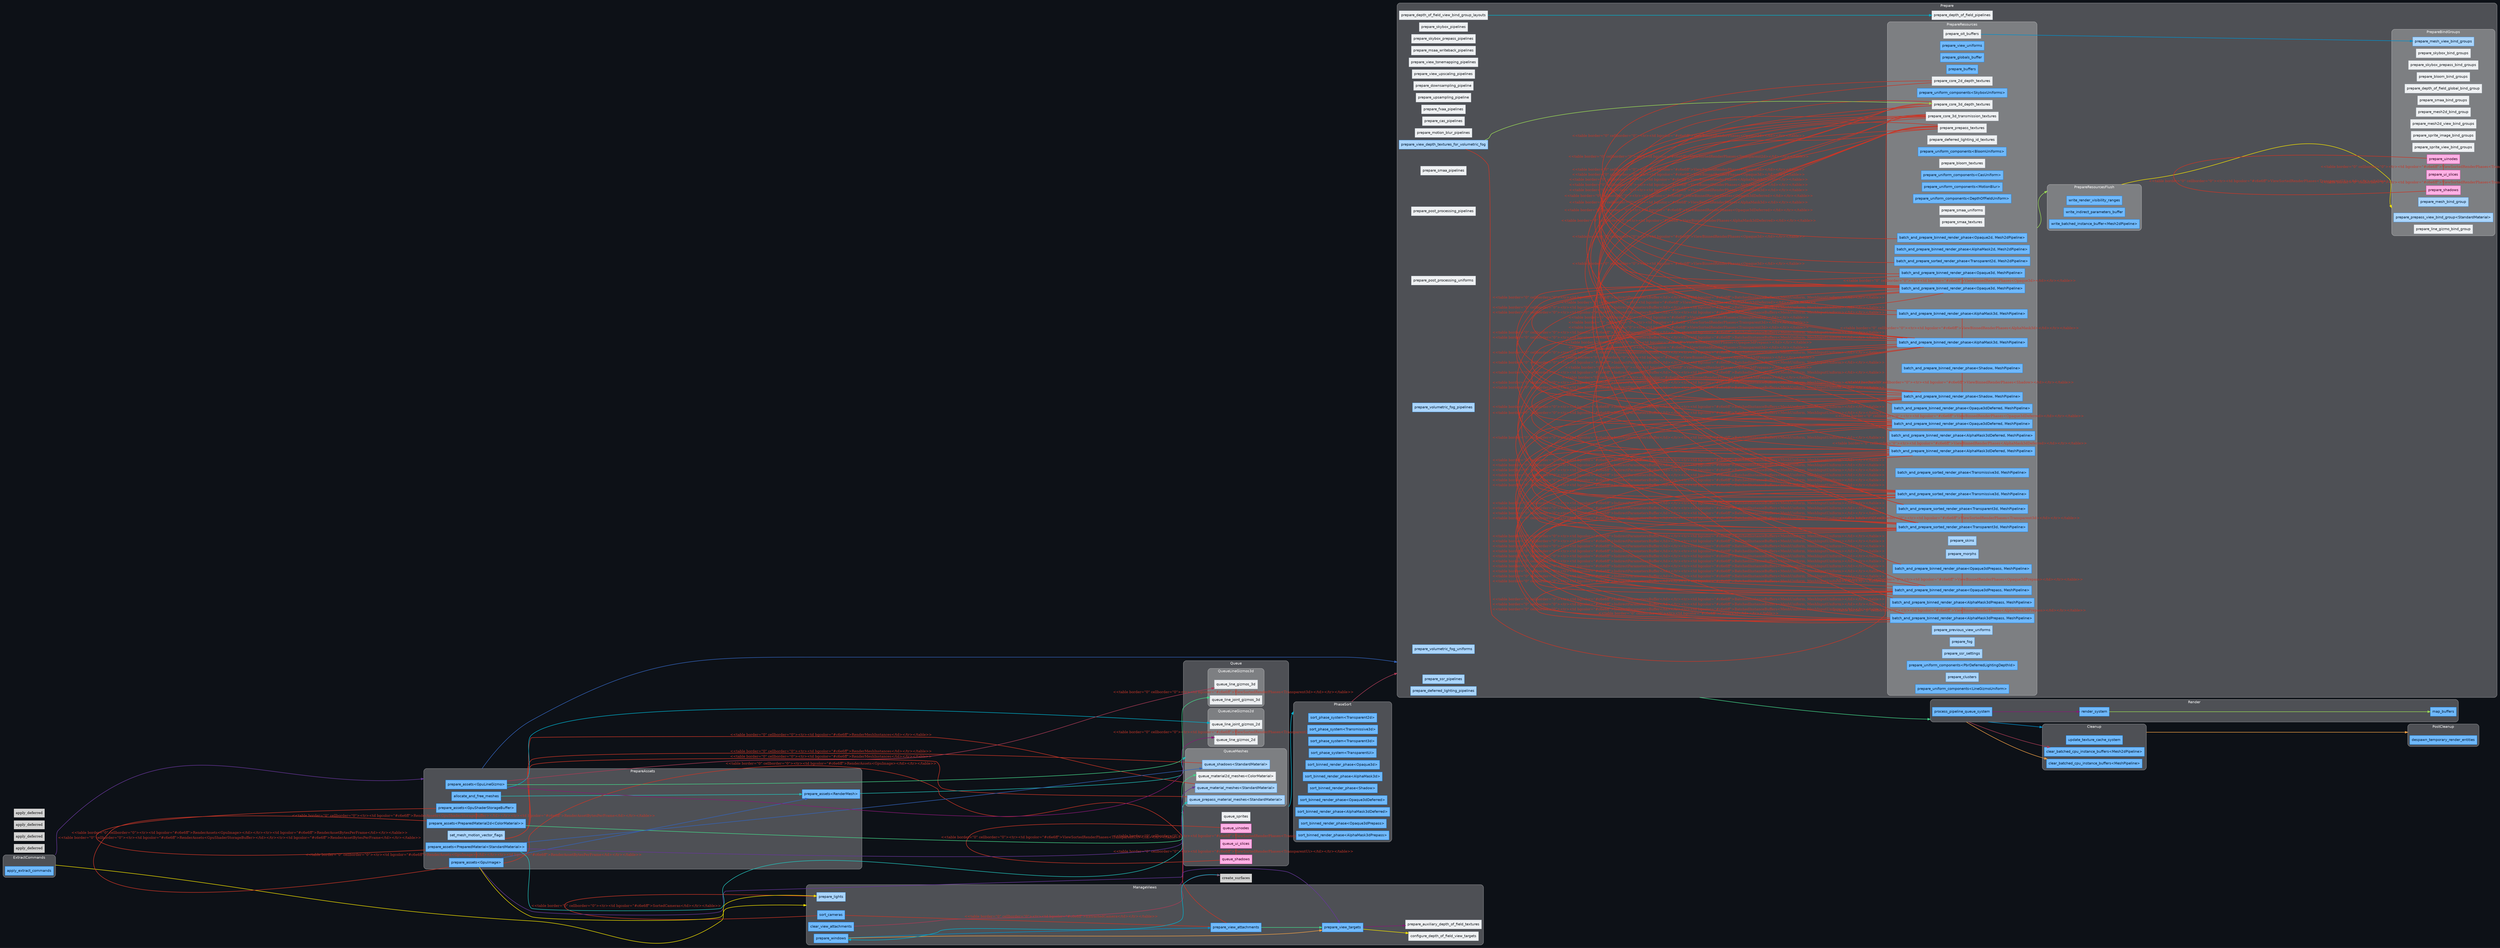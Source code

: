 digraph "" {
	"compound"="true";
	"splines"="spline";
	"rankdir"="LR";
	"bgcolor"="#0d1117";
	"fontname"="Helvetica";
	"nodesep"="0.15";
	edge ["penwidth"="2"];
	node ["shape"="box", "style"="filled"];
	subgraph "clusternode_Set(0)" {
		"style"="rounded,filled";
		"label"="ExtractCommands";
		"tooltip"="ExtractCommands";
		"fillcolor"="#ffffff44";
		"fontcolor"="#ffffff";
		"color"="#ffffff50";
		"penwidth"="2";
		"set_marker_node_Set(0)" ["style"="invis", "label"="", "shape"="point"]
		"node_System(0)" ["label"="apply_extract_commands", "tooltip"="bevy_render::apply_extract_commands", "fillcolor"="#70b9fc", "fontname"="Helvetica", "fontcolor"="#011a31", "color"="#0c88f9", "penwidth"="1"]
	}
	
	subgraph "clusternode_Set(1)" {
		"style"="rounded,filled";
		"label"="ManageViews";
		"tooltip"="ManageViews";
		"fillcolor"="#ffffff44";
		"fontcolor"="#ffffff";
		"color"="#ffffff50";
		"penwidth"="2";
		"set_marker_node_Set(1)" ["style"="invis", "label"="", "shape"="point"]
		"node_System(5)" ["label"="prepare_windows", "tooltip"="bevy_render::view::window::prepare_windows", "fillcolor"="#70b9fc", "fontname"="Helvetica", "fontcolor"="#011a31", "color"="#0c88f9", "penwidth"="1"]
		"node_System(6)" ["label"="sort_cameras", "tooltip"="bevy_render::camera::camera::sort_cameras", "fillcolor"="#70b9fc", "fontname"="Helvetica", "fontcolor"="#011a31", "color"="#0c88f9", "penwidth"="1"]
		"node_System(8)" ["label"="clear_view_attachments", "tooltip"="bevy_render::view::clear_view_attachments", "fillcolor"="#70b9fc", "fontname"="Helvetica", "fontcolor"="#011a31", "color"="#0c88f9", "penwidth"="1"]
		"node_System(9)" ["label"="prepare_view_attachments", "tooltip"="bevy_render::view::prepare_view_attachments", "fillcolor"="#70b9fc", "fontname"="Helvetica", "fontcolor"="#011a31", "color"="#0c88f9", "penwidth"="1"]
		"node_System(10)" ["label"="prepare_view_targets", "tooltip"="bevy_render::view::prepare_view_targets", "fillcolor"="#70b9fc", "fontname"="Helvetica", "fontcolor"="#011a31", "color"="#0c88f9", "penwidth"="1"]
		"node_System(48)" ["label"="configure_depth_of_field_view_targets", "tooltip"="bevy_core_pipeline::dof::configure_depth_of_field_view_targets", "fillcolor"="#eff1f3", "fontname"="Helvetica", "fontcolor"="#15191d", "color"="#b4bec7", "penwidth"="1"]
		"node_System(49)" ["label"="prepare_auxiliary_depth_of_field_textures", "tooltip"="bevy_core_pipeline::dof::prepare_auxiliary_depth_of_field_textures", "fillcolor"="#eff1f3", "fontname"="Helvetica", "fontcolor"="#15191d", "color"="#b4bec7", "penwidth"="1"]
		"node_System(124)" ["label"="prepare_lights", "tooltip"="bevy_pbr::render::light::prepare_lights", "fillcolor"="#abd5fc", "fontname"="Helvetica", "fontcolor"="#011a31", "color"="#48a3f8", "penwidth"="1"]
	}
	
	subgraph "clusternode_Set(2)" {
		"style"="rounded,filled";
		"label"="Queue";
		"tooltip"="Queue";
		"fillcolor"="#ffffff44";
		"fontcolor"="#ffffff";
		"color"="#ffffff50";
		"penwidth"="2";
		"set_marker_node_Set(2)" ["style"="invis", "label"="", "shape"="point"]
		subgraph "clusternode_Set(9)" {
			"style"="rounded,filled";
			"label"="QueueMeshes";
			"tooltip"="QueueMeshes";
			"fillcolor"="#ffffff44";
			"fontcolor"="#ffffff";
			"color"="#ffffff50";
			"penwidth"="2";
			"set_marker_node_Set(9)" ["style"="invis", "label"="", "shape"="point"]
			"node_System(68)" ["label"="queue_material2d_meshes<ColorMaterial>", "tooltip"="bevy_sprite::mesh2d::material::queue_material2d_meshes<bevy_sprite::mesh2d::color_material::ColorMaterial>", "fillcolor"="#eff1f3", "fontname"="Helvetica", "fontcolor"="#15191d", "color"="#b4bec7", "penwidth"="1"]
			"node_System(105)" ["label"="queue_material_meshes<StandardMaterial>", "tooltip"="bevy_pbr::material::queue_material_meshes<bevy_pbr::pbr_material::StandardMaterial>", "fillcolor"="#abd5fc", "fontname"="Helvetica", "fontcolor"="#011a31", "color"="#48a3f8", "penwidth"="1"]
			"node_System(106)" ["label"="queue_shadows<StandardMaterial>", "tooltip"="bevy_pbr::render::light::queue_shadows<bevy_pbr::pbr_material::StandardMaterial>", "fillcolor"="#abd5fc", "fontname"="Helvetica", "fontcolor"="#011a31", "color"="#48a3f8", "penwidth"="1"]
			"node_System(115)" ["label"="queue_prepass_material_meshes<StandardMaterial>", "tooltip"="bevy_pbr::prepass::queue_prepass_material_meshes<bevy_pbr::pbr_material::StandardMaterial>", "fillcolor"="#abd5fc", "fontname"="Helvetica", "fontcolor"="#011a31", "color"="#48a3f8", "penwidth"="1"]
		}
		
		subgraph "clusternode_Set(142)" {
			"style"="rounded,filled";
			"label"="QueueLineGizmos2d";
			"tooltip"="QueueLineGizmos2d";
			"fillcolor"="#ffffff44";
			"fontcolor"="#ffffff";
			"color"="#ffffff50";
			"penwidth"="2";
			"set_marker_node_Set(142)" ["style"="invis", "label"="", "shape"="point"]
			"node_System(129)" ["label"="queue_line_gizmos_2d", "tooltip"="bevy_gizmos::pipeline_2d::queue_line_gizmos_2d", "fillcolor"="#eff1f3", "fontname"="Helvetica", "fontcolor"="#15191d", "color"="#b4bec7", "penwidth"="1"]
			"node_System(130)" ["label"="queue_line_joint_gizmos_2d", "tooltip"="bevy_gizmos::pipeline_2d::queue_line_joint_gizmos_2d", "fillcolor"="#eff1f3", "fontname"="Helvetica", "fontcolor"="#15191d", "color"="#b4bec7", "penwidth"="1"]
		}
		
		subgraph "clusternode_Set(145)" {
			"style"="rounded,filled";
			"label"="QueueLineGizmos3d";
			"tooltip"="QueueLineGizmos3d";
			"fillcolor"="#ffffff44";
			"fontcolor"="#ffffff";
			"color"="#ffffff50";
			"penwidth"="2";
			"set_marker_node_Set(145)" ["style"="invis", "label"="", "shape"="point"]
			"node_System(131)" ["label"="queue_line_gizmos_3d", "tooltip"="bevy_gizmos::pipeline_3d::queue_line_gizmos_3d", "fillcolor"="#eff1f3", "fontname"="Helvetica", "fontcolor"="#15191d", "color"="#b4bec7", "penwidth"="1"]
			"node_System(132)" ["label"="queue_line_joint_gizmos_3d", "tooltip"="bevy_gizmos::pipeline_3d::queue_line_joint_gizmos_3d", "fillcolor"="#eff1f3", "fontname"="Helvetica", "fontcolor"="#15191d", "color"="#b4bec7", "penwidth"="1"]
		}
		
		"node_System(69)" ["label"="queue_sprites", "tooltip"="bevy_sprite::render::queue_sprites", "fillcolor"="#eff1f3", "fontname"="Helvetica", "fontcolor"="#15191d", "color"="#b4bec7", "penwidth"="1"]
		"node_System(72)" ["label"="queue_uinodes", "tooltip"="bevy_ui::render::queue_uinodes", "fillcolor"="#ffb1e5", "fontname"="Helvetica", "fontcolor"="#320021", "color"="#ff4bc2", "penwidth"="1"]
		"node_System(75)" ["label"="queue_ui_slices", "tooltip"="bevy_ui::render::ui_texture_slice_pipeline::queue_ui_slices", "fillcolor"="#ffb1e5", "fontname"="Helvetica", "fontcolor"="#320021", "color"="#ff4bc2", "penwidth"="1"]
		"node_System(77)" ["label"="queue_shadows", "tooltip"="bevy_ui::render::box_shadow::queue_shadows", "fillcolor"="#ffb1e5", "fontname"="Helvetica", "fontcolor"="#320021", "color"="#ff4bc2", "penwidth"="1"]
	}
	
	subgraph "clusternode_Set(3)" {
		"style"="rounded,filled";
		"label"="PhaseSort";
		"tooltip"="PhaseSort";
		"fillcolor"="#ffffff44";
		"fontcolor"="#ffffff";
		"color"="#ffffff50";
		"penwidth"="2";
		"set_marker_node_Set(3)" ["style"="invis", "label"="", "shape"="point"]
		"node_System(21)" ["label"="sort_phase_system<Transparent2d>", "tooltip"="bevy_render::render_phase::sort_phase_system<bevy_core_pipeline::core_2d::Transparent2d>", "fillcolor"="#70b9fc", "fontname"="Helvetica", "fontcolor"="#011a31", "color"="#0c88f9", "penwidth"="1"]
		"node_System(28)" ["label"="sort_phase_system<Transmissive3d>", "tooltip"="bevy_render::render_phase::sort_phase_system<bevy_core_pipeline::core_3d::Transmissive3d>", "fillcolor"="#70b9fc", "fontname"="Helvetica", "fontcolor"="#011a31", "color"="#0c88f9", "penwidth"="1"]
		"node_System(29)" ["label"="sort_phase_system<Transparent3d>", "tooltip"="bevy_render::render_phase::sort_phase_system<bevy_core_pipeline::core_3d::Transparent3d>", "fillcolor"="#70b9fc", "fontname"="Helvetica", "fontcolor"="#011a31", "color"="#0c88f9", "penwidth"="1"]
		"node_System(73)" ["label"="sort_phase_system<TransparentUi>", "tooltip"="bevy_render::render_phase::sort_phase_system<bevy_ui::render::render_pass::TransparentUi>", "fillcolor"="#70b9fc", "fontname"="Helvetica", "fontcolor"="#011a31", "color"="#0c88f9", "penwidth"="1"]
		"node_System(79)" ["label"="sort_binned_render_phase<Opaque3d>", "tooltip"="bevy_render::batching::sort_binned_render_phase<bevy_core_pipeline::core_3d::Opaque3d>", "fillcolor"="#70b9fc", "fontname"="Helvetica", "fontcolor"="#011a31", "color"="#0c88f9", "penwidth"="1"]
		"node_System(82)" ["label"="sort_binned_render_phase<AlphaMask3d>", "tooltip"="bevy_render::batching::sort_binned_render_phase<bevy_core_pipeline::core_3d::AlphaMask3d>", "fillcolor"="#70b9fc", "fontname"="Helvetica", "fontcolor"="#011a31", "color"="#0c88f9", "penwidth"="1"]
		"node_System(85)" ["label"="sort_binned_render_phase<Shadow>", "tooltip"="bevy_render::batching::sort_binned_render_phase<bevy_pbr::render::light::Shadow>", "fillcolor"="#70b9fc", "fontname"="Helvetica", "fontcolor"="#011a31", "color"="#0c88f9", "penwidth"="1"]
		"node_System(88)" ["label"="sort_binned_render_phase<Opaque3dDeferred>", "tooltip"="bevy_render::batching::sort_binned_render_phase<bevy_core_pipeline::deferred::Opaque3dDeferred>", "fillcolor"="#70b9fc", "fontname"="Helvetica", "fontcolor"="#011a31", "color"="#0c88f9", "penwidth"="1"]
		"node_System(91)" ["label"="sort_binned_render_phase<AlphaMask3dDeferred>", "tooltip"="bevy_render::batching::sort_binned_render_phase<bevy_core_pipeline::deferred::AlphaMask3dDeferred>", "fillcolor"="#70b9fc", "fontname"="Helvetica", "fontcolor"="#011a31", "color"="#0c88f9", "penwidth"="1"]
		"node_System(108)" ["label"="sort_binned_render_phase<Opaque3dPrepass>", "tooltip"="bevy_render::batching::sort_binned_render_phase<bevy_core_pipeline::prepass::Opaque3dPrepass>", "fillcolor"="#70b9fc", "fontname"="Helvetica", "fontcolor"="#011a31", "color"="#0c88f9", "penwidth"="1"]
		"node_System(111)" ["label"="sort_binned_render_phase<AlphaMask3dPrepass>", "tooltip"="bevy_render::batching::sort_binned_render_phase<bevy_core_pipeline::prepass::AlphaMask3dPrepass>", "fillcolor"="#70b9fc", "fontname"="Helvetica", "fontcolor"="#011a31", "color"="#0c88f9", "penwidth"="1"]
	}
	
	subgraph "clusternode_Set(4)" {
		"style"="rounded,filled";
		"label"="Prepare";
		"tooltip"="Prepare";
		"fillcolor"="#ffffff44";
		"fontcolor"="#ffffff";
		"color"="#ffffff50";
		"penwidth"="2";
		"set_marker_node_Set(4)" ["style"="invis", "label"="", "shape"="point"]
		subgraph "clusternode_Set(11)" {
			"style"="rounded,filled";
			"label"="PrepareResources";
			"tooltip"="PrepareResources";
			"fillcolor"="#ffffff44";
			"fontcolor"="#ffffff";
			"color"="#ffffff50";
			"penwidth"="2";
			"set_marker_node_Set(11)" ["style"="invis", "label"="", "shape"="point"]
			"node_System(11)" ["label"="prepare_view_uniforms", "tooltip"="bevy_render::view::prepare_view_uniforms", "fillcolor"="#70b9fc", "fontname"="Helvetica", "fontcolor"="#011a31", "color"="#0c88f9", "penwidth"="1"]
			"node_System(14)" ["label"="prepare_globals_buffer", "tooltip"="bevy_render::globals::prepare_globals_buffer", "fillcolor"="#70b9fc", "fontname"="Helvetica", "fontcolor"="#011a31", "color"="#0c88f9", "penwidth"="1"]
			"node_System(17)" ["label"="prepare_buffers", "tooltip"="bevy_render::gpu_readback::prepare_buffers", "fillcolor"="#70b9fc", "fontname"="Helvetica", "fontcolor"="#011a31", "color"="#0c88f9", "penwidth"="1"]
			"node_System(22)" ["label"="prepare_core_2d_depth_textures", "tooltip"="bevy_core_pipeline::core_2d::prepare_core_2d_depth_textures", "fillcolor"="#eff1f3", "fontname"="Helvetica", "fontcolor"="#15191d", "color"="#b4bec7", "penwidth"="1"]
			"node_System(23)" ["label"="prepare_uniform_components<SkyboxUniforms>", "tooltip"="bevy_render::extract_component::prepare_uniform_components<bevy_core_pipeline::skybox::SkyboxUniforms>", "fillcolor"="#70b9fc", "fontname"="Helvetica", "fontcolor"="#011a31", "color"="#0c88f9", "penwidth"="1"]
			"node_System(30)" ["label"="prepare_core_3d_depth_textures", "tooltip"="bevy_core_pipeline::core_3d::prepare_core_3d_depth_textures", "fillcolor"="#eff1f3", "fontname"="Helvetica", "fontcolor"="#15191d", "color"="#b4bec7", "penwidth"="1"]
			"node_System(31)" ["label"="prepare_core_3d_transmission_textures", "tooltip"="bevy_core_pipeline::core_3d::prepare_core_3d_transmission_textures", "fillcolor"="#eff1f3", "fontname"="Helvetica", "fontcolor"="#15191d", "color"="#b4bec7", "penwidth"="1"]
			"node_System(32)" ["label"="prepare_prepass_textures", "tooltip"="bevy_core_pipeline::core_3d::prepare_prepass_textures", "fillcolor"="#eff1f3", "fontname"="Helvetica", "fontcolor"="#15191d", "color"="#b4bec7", "penwidth"="1"]
			"node_System(33)" ["label"="prepare_deferred_lighting_id_textures", "tooltip"="bevy_core_pipeline::deferred::copy_lighting_id::prepare_deferred_lighting_id_textures", "fillcolor"="#eff1f3", "fontname"="Helvetica", "fontcolor"="#15191d", "color"="#b4bec7", "penwidth"="1"]
			"node_System(37)" ["label"="prepare_uniform_components<BloomUniforms>", "tooltip"="bevy_render::extract_component::prepare_uniform_components<bevy_core_pipeline::bloom::downsampling_pipeline::BloomUniforms>", "fillcolor"="#70b9fc", "fontname"="Helvetica", "fontcolor"="#011a31", "color"="#0c88f9", "penwidth"="1"]
			"node_System(40)" ["label"="prepare_bloom_textures", "tooltip"="bevy_core_pipeline::bloom::prepare_bloom_textures", "fillcolor"="#eff1f3", "fontname"="Helvetica", "fontcolor"="#15191d", "color"="#b4bec7", "penwidth"="1"]
			"node_System(43)" ["label"="prepare_uniform_components<CasUniform>", "tooltip"="bevy_render::extract_component::prepare_uniform_components<bevy_core_pipeline::contrast_adaptive_sharpening::CasUniform>", "fillcolor"="#70b9fc", "fontname"="Helvetica", "fontcolor"="#011a31", "color"="#0c88f9", "penwidth"="1"]
			"node_System(45)" ["label"="prepare_uniform_components<MotionBlur>", "tooltip"="bevy_render::extract_component::prepare_uniform_components<bevy_core_pipeline::motion_blur::MotionBlur>", "fillcolor"="#70b9fc", "fontname"="Helvetica", "fontcolor"="#011a31", "color"="#0c88f9", "penwidth"="1"]
			"node_System(47)" ["label"="prepare_uniform_components<DepthOfFieldUniform>", "tooltip"="bevy_render::extract_component::prepare_uniform_components<bevy_core_pipeline::dof::DepthOfFieldUniform>", "fillcolor"="#70b9fc", "fontname"="Helvetica", "fontcolor"="#011a31", "color"="#0c88f9", "penwidth"="1"]
			"node_System(54)" ["label"="prepare_smaa_uniforms", "tooltip"="bevy_core_pipeline::smaa::prepare_smaa_uniforms", "fillcolor"="#eff1f3", "fontname"="Helvetica", "fontcolor"="#15191d", "color"="#b4bec7", "penwidth"="1"]
			"node_System(55)" ["label"="prepare_smaa_textures", "tooltip"="bevy_core_pipeline::smaa::prepare_smaa_textures", "fillcolor"="#eff1f3", "fontname"="Helvetica", "fontcolor"="#15191d", "color"="#b4bec7", "penwidth"="1"]
			"node_System(59)" ["label"="prepare_oit_buffers", "tooltip"="bevy_core_pipeline::oit::prepare_oit_buffers", "fillcolor"="#eff1f3", "fontname"="Helvetica", "fontcolor"="#15191d", "color"="#b4bec7", "penwidth"="1"]
			"node_System(60)" ["label"="batch_and_prepare_binned_render_phase<Opaque2d, Mesh2dPipeline>", "tooltip"="bevy_render::batching::no_gpu_preprocessing::batch_and_prepare_binned_render_phase<bevy_core_pipeline::core_2d::Opaque2d, bevy_sprite::mesh2d::mesh::Mesh2dPipeline>", "fillcolor"="#70b9fc", "fontname"="Helvetica", "fontcolor"="#011a31", "color"="#0c88f9", "penwidth"="1"]
			"node_System(61)" ["label"="batch_and_prepare_binned_render_phase<AlphaMask2d, Mesh2dPipeline>", "tooltip"="bevy_render::batching::no_gpu_preprocessing::batch_and_prepare_binned_render_phase<bevy_core_pipeline::core_2d::AlphaMask2d, bevy_sprite::mesh2d::mesh::Mesh2dPipeline>", "fillcolor"="#70b9fc", "fontname"="Helvetica", "fontcolor"="#011a31", "color"="#0c88f9", "penwidth"="1"]
			"node_System(62)" ["label"="batch_and_prepare_sorted_render_phase<Transparent2d, Mesh2dPipeline>", "tooltip"="bevy_render::batching::no_gpu_preprocessing::batch_and_prepare_sorted_render_phase<bevy_core_pipeline::core_2d::Transparent2d, bevy_sprite::mesh2d::mesh::Mesh2dPipeline>", "fillcolor"="#70b9fc", "fontname"="Helvetica", "fontcolor"="#011a31", "color"="#0c88f9", "penwidth"="1"]
			"node_System(80)" ["label"="batch_and_prepare_binned_render_phase<Opaque3d, MeshPipeline>", "tooltip"="bevy_render::batching::no_gpu_preprocessing::batch_and_prepare_binned_render_phase<bevy_core_pipeline::core_3d::Opaque3d, bevy_pbr::render::mesh::MeshPipeline>", "fillcolor"="#70b9fc", "fontname"="Helvetica", "fontcolor"="#011a31", "color"="#0c88f9", "penwidth"="1"]
			"node_System(81)" ["label"="batch_and_prepare_binned_render_phase<Opaque3d, MeshPipeline>", "tooltip"="bevy_render::batching::gpu_preprocessing::batch_and_prepare_binned_render_phase<bevy_core_pipeline::core_3d::Opaque3d, bevy_pbr::render::mesh::MeshPipeline>", "fillcolor"="#70b9fc", "fontname"="Helvetica", "fontcolor"="#011a31", "color"="#0c88f9", "penwidth"="1"]
			"node_System(83)" ["label"="batch_and_prepare_binned_render_phase<AlphaMask3d, MeshPipeline>", "tooltip"="bevy_render::batching::no_gpu_preprocessing::batch_and_prepare_binned_render_phase<bevy_core_pipeline::core_3d::AlphaMask3d, bevy_pbr::render::mesh::MeshPipeline>", "fillcolor"="#70b9fc", "fontname"="Helvetica", "fontcolor"="#011a31", "color"="#0c88f9", "penwidth"="1"]
			"node_System(84)" ["label"="batch_and_prepare_binned_render_phase<AlphaMask3d, MeshPipeline>", "tooltip"="bevy_render::batching::gpu_preprocessing::batch_and_prepare_binned_render_phase<bevy_core_pipeline::core_3d::AlphaMask3d, bevy_pbr::render::mesh::MeshPipeline>", "fillcolor"="#70b9fc", "fontname"="Helvetica", "fontcolor"="#011a31", "color"="#0c88f9", "penwidth"="1"]
			"node_System(86)" ["label"="batch_and_prepare_binned_render_phase<Shadow, MeshPipeline>", "tooltip"="bevy_render::batching::no_gpu_preprocessing::batch_and_prepare_binned_render_phase<bevy_pbr::render::light::Shadow, bevy_pbr::render::mesh::MeshPipeline>", "fillcolor"="#70b9fc", "fontname"="Helvetica", "fontcolor"="#011a31", "color"="#0c88f9", "penwidth"="1"]
			"node_System(87)" ["label"="batch_and_prepare_binned_render_phase<Shadow, MeshPipeline>", "tooltip"="bevy_render::batching::gpu_preprocessing::batch_and_prepare_binned_render_phase<bevy_pbr::render::light::Shadow, bevy_pbr::render::mesh::MeshPipeline>", "fillcolor"="#70b9fc", "fontname"="Helvetica", "fontcolor"="#011a31", "color"="#0c88f9", "penwidth"="1"]
			"node_System(89)" ["label"="batch_and_prepare_binned_render_phase<Opaque3dDeferred, MeshPipeline>", "tooltip"="bevy_render::batching::no_gpu_preprocessing::batch_and_prepare_binned_render_phase<bevy_core_pipeline::deferred::Opaque3dDeferred, bevy_pbr::render::mesh::MeshPipeline>", "fillcolor"="#70b9fc", "fontname"="Helvetica", "fontcolor"="#011a31", "color"="#0c88f9", "penwidth"="1"]
			"node_System(90)" ["label"="batch_and_prepare_binned_render_phase<Opaque3dDeferred, MeshPipeline>", "tooltip"="bevy_render::batching::gpu_preprocessing::batch_and_prepare_binned_render_phase<bevy_core_pipeline::deferred::Opaque3dDeferred, bevy_pbr::render::mesh::MeshPipeline>", "fillcolor"="#70b9fc", "fontname"="Helvetica", "fontcolor"="#011a31", "color"="#0c88f9", "penwidth"="1"]
			"node_System(92)" ["label"="batch_and_prepare_binned_render_phase<AlphaMask3dDeferred, MeshPipeline>", "tooltip"="bevy_render::batching::no_gpu_preprocessing::batch_and_prepare_binned_render_phase<bevy_core_pipeline::deferred::AlphaMask3dDeferred, bevy_pbr::render::mesh::MeshPipeline>", "fillcolor"="#70b9fc", "fontname"="Helvetica", "fontcolor"="#011a31", "color"="#0c88f9", "penwidth"="1"]
			"node_System(93)" ["label"="batch_and_prepare_binned_render_phase<AlphaMask3dDeferred, MeshPipeline>", "tooltip"="bevy_render::batching::gpu_preprocessing::batch_and_prepare_binned_render_phase<bevy_core_pipeline::deferred::AlphaMask3dDeferred, bevy_pbr::render::mesh::MeshPipeline>", "fillcolor"="#70b9fc", "fontname"="Helvetica", "fontcolor"="#011a31", "color"="#0c88f9", "penwidth"="1"]
			"node_System(94)" ["label"="batch_and_prepare_sorted_render_phase<Transmissive3d, MeshPipeline>", "tooltip"="bevy_render::batching::no_gpu_preprocessing::batch_and_prepare_sorted_render_phase<bevy_core_pipeline::core_3d::Transmissive3d, bevy_pbr::render::mesh::MeshPipeline>", "fillcolor"="#70b9fc", "fontname"="Helvetica", "fontcolor"="#011a31", "color"="#0c88f9", "penwidth"="1"]
			"node_System(95)" ["label"="batch_and_prepare_sorted_render_phase<Transmissive3d, MeshPipeline>", "tooltip"="bevy_render::batching::gpu_preprocessing::batch_and_prepare_sorted_render_phase<bevy_core_pipeline::core_3d::Transmissive3d, bevy_pbr::render::mesh::MeshPipeline>", "fillcolor"="#70b9fc", "fontname"="Helvetica", "fontcolor"="#011a31", "color"="#0c88f9", "penwidth"="1"]
			"node_System(96)" ["label"="batch_and_prepare_sorted_render_phase<Transparent3d, MeshPipeline>", "tooltip"="bevy_render::batching::no_gpu_preprocessing::batch_and_prepare_sorted_render_phase<bevy_core_pipeline::core_3d::Transparent3d, bevy_pbr::render::mesh::MeshPipeline>", "fillcolor"="#70b9fc", "fontname"="Helvetica", "fontcolor"="#011a31", "color"="#0c88f9", "penwidth"="1"]
			"node_System(97)" ["label"="batch_and_prepare_sorted_render_phase<Transparent3d, MeshPipeline>", "tooltip"="bevy_render::batching::gpu_preprocessing::batch_and_prepare_sorted_render_phase<bevy_core_pipeline::core_3d::Transparent3d, bevy_pbr::render::mesh::MeshPipeline>", "fillcolor"="#70b9fc", "fontname"="Helvetica", "fontcolor"="#011a31", "color"="#0c88f9", "penwidth"="1"]
			"node_System(99)" ["label"="prepare_skins", "tooltip"="bevy_pbr::render::skin::prepare_skins", "fillcolor"="#abd5fc", "fontname"="Helvetica", "fontcolor"="#011a31", "color"="#48a3f8", "penwidth"="1"]
			"node_System(100)" ["label"="prepare_morphs", "tooltip"="bevy_pbr::render::morph::prepare_morphs", "fillcolor"="#abd5fc", "fontname"="Helvetica", "fontcolor"="#011a31", "color"="#48a3f8", "penwidth"="1"]
			"node_System(109)" ["label"="batch_and_prepare_binned_render_phase<Opaque3dPrepass, MeshPipeline>", "tooltip"="bevy_render::batching::no_gpu_preprocessing::batch_and_prepare_binned_render_phase<bevy_core_pipeline::prepass::Opaque3dPrepass, bevy_pbr::render::mesh::MeshPipeline>", "fillcolor"="#70b9fc", "fontname"="Helvetica", "fontcolor"="#011a31", "color"="#0c88f9", "penwidth"="1"]
			"node_System(110)" ["label"="batch_and_prepare_binned_render_phase<Opaque3dPrepass, MeshPipeline>", "tooltip"="bevy_render::batching::gpu_preprocessing::batch_and_prepare_binned_render_phase<bevy_core_pipeline::prepass::Opaque3dPrepass, bevy_pbr::render::mesh::MeshPipeline>", "fillcolor"="#70b9fc", "fontname"="Helvetica", "fontcolor"="#011a31", "color"="#0c88f9", "penwidth"="1"]
			"node_System(112)" ["label"="batch_and_prepare_binned_render_phase<AlphaMask3dPrepass, MeshPipeline>", "tooltip"="bevy_render::batching::no_gpu_preprocessing::batch_and_prepare_binned_render_phase<bevy_core_pipeline::prepass::AlphaMask3dPrepass, bevy_pbr::render::mesh::MeshPipeline>", "fillcolor"="#70b9fc", "fontname"="Helvetica", "fontcolor"="#011a31", "color"="#0c88f9", "penwidth"="1"]
			"node_System(113)" ["label"="batch_and_prepare_binned_render_phase<AlphaMask3dPrepass, MeshPipeline>", "tooltip"="bevy_render::batching::gpu_preprocessing::batch_and_prepare_binned_render_phase<bevy_core_pipeline::prepass::AlphaMask3dPrepass, bevy_pbr::render::mesh::MeshPipeline>", "fillcolor"="#70b9fc", "fontname"="Helvetica", "fontcolor"="#011a31", "color"="#0c88f9", "penwidth"="1"]
			"node_System(114)" ["label"="prepare_previous_view_uniforms", "tooltip"="bevy_pbr::prepass::prepare_previous_view_uniforms", "fillcolor"="#abd5fc", "fontname"="Helvetica", "fontcolor"="#011a31", "color"="#48a3f8", "penwidth"="1"]
			"node_System(116)" ["label"="prepare_fog", "tooltip"="bevy_pbr::render::fog::prepare_fog", "fillcolor"="#abd5fc", "fontname"="Helvetica", "fontcolor"="#011a31", "color"="#48a3f8", "penwidth"="1"]
			"node_System(121)" ["label"="prepare_ssr_settings", "tooltip"="bevy_pbr::ssr::prepare_ssr_settings", "fillcolor"="#abd5fc", "fontname"="Helvetica", "fontcolor"="#011a31", "color"="#48a3f8", "penwidth"="1"]
			"node_System(122)" ["label"="prepare_uniform_components<PbrDeferredLightingDepthId>", "tooltip"="bevy_render::extract_component::prepare_uniform_components<bevy_pbr::deferred::PbrDeferredLightingDepthId>", "fillcolor"="#70b9fc", "fontname"="Helvetica", "fontcolor"="#011a31", "color"="#0c88f9", "penwidth"="1"]
			"node_System(125)" ["label"="prepare_clusters", "tooltip"="bevy_pbr::cluster::prepare_clusters", "fillcolor"="#abd5fc", "fontname"="Helvetica", "fontcolor"="#011a31", "color"="#48a3f8", "penwidth"="1"]
			"node_System(126)" ["label"="prepare_uniform_components<LineGizmoUniform>", "tooltip"="bevy_render::extract_component::prepare_uniform_components<bevy_gizmos::LineGizmoUniform>", "fillcolor"="#70b9fc", "fontname"="Helvetica", "fontcolor"="#011a31", "color"="#0c88f9", "penwidth"="1"]
		}
		
		subgraph "clusternode_Set(12)" {
			"style"="rounded,filled";
			"label"="PrepareResourcesFlush";
			"tooltip"="PrepareResourcesFlush";
			"fillcolor"="#ffffff44";
			"fontcolor"="#ffffff";
			"color"="#ffffff50";
			"penwidth"="2";
			"set_marker_node_Set(12)" ["style"="invis", "label"="", "shape"="point"]
			"node_System(7)" ["label"="write_render_visibility_ranges", "tooltip"="bevy_render::view::visibility::range::write_render_visibility_ranges", "fillcolor"="#70b9fc", "fontname"="Helvetica", "fontcolor"="#011a31", "color"="#0c88f9", "penwidth"="1"]
			"node_System(15)" ["label"="write_indirect_parameters_buffer", "tooltip"="bevy_render::batching::gpu_preprocessing::write_indirect_parameters_buffer", "fillcolor"="#70b9fc", "fontname"="Helvetica", "fontcolor"="#011a31", "color"="#0c88f9", "penwidth"="1"]
			"node_System(63)" ["label"="write_batched_instance_buffer<Mesh2dPipeline>", "tooltip"="bevy_render::batching::no_gpu_preprocessing::write_batched_instance_buffer<bevy_sprite::mesh2d::mesh::Mesh2dPipeline>", "fillcolor"="#70b9fc", "fontname"="Helvetica", "fontcolor"="#011a31", "color"="#0c88f9", "penwidth"="1"]
		}
		
		subgraph "clusternode_Set(13)" {
			"style"="rounded,filled";
			"label"="PrepareBindGroups";
			"tooltip"="PrepareBindGroups";
			"fillcolor"="#ffffff44";
			"fontcolor"="#ffffff";
			"color"="#ffffff50";
			"penwidth"="2";
			"set_marker_node_Set(13)" ["style"="invis", "label"="", "shape"="point"]
			"node_System(26)" ["label"="prepare_skybox_bind_groups", "tooltip"="bevy_core_pipeline::skybox::prepare_skybox_bind_groups", "fillcolor"="#eff1f3", "fontname"="Helvetica", "fontcolor"="#15191d", "color"="#b4bec7", "penwidth"="1"]
			"node_System(27)" ["label"="prepare_skybox_prepass_bind_groups", "tooltip"="bevy_core_pipeline::skybox::prepass::prepare_skybox_prepass_bind_groups", "fillcolor"="#eff1f3", "fontname"="Helvetica", "fontcolor"="#15191d", "color"="#b4bec7", "penwidth"="1"]
			"node_System(41)" ["label"="prepare_bloom_bind_groups", "tooltip"="bevy_core_pipeline::bloom::prepare_bloom_bind_groups", "fillcolor"="#eff1f3", "fontname"="Helvetica", "fontcolor"="#15191d", "color"="#b4bec7", "penwidth"="1"]
			"node_System(52)" ["label"="prepare_depth_of_field_global_bind_group", "tooltip"="bevy_core_pipeline::dof::prepare_depth_of_field_global_bind_group", "fillcolor"="#eff1f3", "fontname"="Helvetica", "fontcolor"="#15191d", "color"="#b4bec7", "penwidth"="1"]
			"node_System(56)" ["label"="prepare_smaa_bind_groups", "tooltip"="bevy_core_pipeline::smaa::prepare_smaa_bind_groups", "fillcolor"="#eff1f3", "fontname"="Helvetica", "fontcolor"="#15191d", "color"="#b4bec7", "penwidth"="1"]
			"node_System(64)" ["label"="prepare_mesh2d_bind_group", "tooltip"="bevy_sprite::mesh2d::mesh::prepare_mesh2d_bind_group", "fillcolor"="#eff1f3", "fontname"="Helvetica", "fontcolor"="#15191d", "color"="#b4bec7", "penwidth"="1"]
			"node_System(65)" ["label"="prepare_mesh2d_view_bind_groups", "tooltip"="bevy_sprite::mesh2d::mesh::prepare_mesh2d_view_bind_groups", "fillcolor"="#eff1f3", "fontname"="Helvetica", "fontcolor"="#15191d", "color"="#b4bec7", "penwidth"="1"]
			"node_System(70)" ["label"="prepare_sprite_image_bind_groups", "tooltip"="bevy_sprite::render::prepare_sprite_image_bind_groups", "fillcolor"="#eff1f3", "fontname"="Helvetica", "fontcolor"="#15191d", "color"="#b4bec7", "penwidth"="1"]
			"node_System(71)" ["label"="prepare_sprite_view_bind_groups", "tooltip"="bevy_sprite::render::prepare_sprite_view_bind_groups", "fillcolor"="#eff1f3", "fontname"="Helvetica", "fontcolor"="#15191d", "color"="#b4bec7", "penwidth"="1"]
			"node_System(74)" ["label"="prepare_uinodes", "tooltip"="bevy_ui::render::prepare_uinodes", "fillcolor"="#ffb1e5", "fontname"="Helvetica", "fontcolor"="#320021", "color"="#ff4bc2", "penwidth"="1"]
			"node_System(76)" ["label"="prepare_ui_slices", "tooltip"="bevy_ui::render::ui_texture_slice_pipeline::prepare_ui_slices", "fillcolor"="#ffb1e5", "fontname"="Helvetica", "fontcolor"="#320021", "color"="#ff4bc2", "penwidth"="1"]
			"node_System(78)" ["label"="prepare_shadows", "tooltip"="bevy_ui::render::box_shadow::prepare_shadows", "fillcolor"="#ffb1e5", "fontname"="Helvetica", "fontcolor"="#320021", "color"="#ff4bc2", "penwidth"="1"]
			"node_System(101)" ["label"="prepare_mesh_bind_group", "tooltip"="bevy_pbr::render::mesh::prepare_mesh_bind_group", "fillcolor"="#abd5fc", "fontname"="Helvetica", "fontcolor"="#011a31", "color"="#48a3f8", "penwidth"="1"]
			"node_System(102)" ["label"="prepare_mesh_view_bind_groups", "tooltip"="bevy_pbr::render::mesh_view_bindings::prepare_mesh_view_bind_groups", "fillcolor"="#abd5fc", "fontname"="Helvetica", "fontcolor"="#011a31", "color"="#48a3f8", "penwidth"="1"]
			"node_System(107)" ["label"="prepare_prepass_view_bind_group<StandardMaterial>", "tooltip"="bevy_pbr::prepass::prepare_prepass_view_bind_group<bevy_pbr::pbr_material::StandardMaterial>", "fillcolor"="#abd5fc", "fontname"="Helvetica", "fontcolor"="#011a31", "color"="#48a3f8", "penwidth"="1"]
			"node_System(128)" ["label"="prepare_line_gizmo_bind_group", "tooltip"="bevy_gizmos::prepare_line_gizmo_bind_group", "fillcolor"="#eff1f3", "fontname"="Helvetica", "fontcolor"="#15191d", "color"="#b4bec7", "penwidth"="1"]
		}
		
		"node_System(24)" ["label"="prepare_skybox_pipelines", "tooltip"="bevy_core_pipeline::skybox::prepare_skybox_pipelines", "fillcolor"="#eff1f3", "fontname"="Helvetica", "fontcolor"="#15191d", "color"="#b4bec7", "penwidth"="1"]
		"node_System(25)" ["label"="prepare_skybox_prepass_pipelines", "tooltip"="bevy_core_pipeline::skybox::prepass::prepare_skybox_prepass_pipelines", "fillcolor"="#eff1f3", "fontname"="Helvetica", "fontcolor"="#15191d", "color"="#b4bec7", "penwidth"="1"]
		"node_System(34)" ["label"="prepare_msaa_writeback_pipelines", "tooltip"="bevy_core_pipeline::msaa_writeback::prepare_msaa_writeback_pipelines", "fillcolor"="#eff1f3", "fontname"="Helvetica", "fontcolor"="#15191d", "color"="#b4bec7", "penwidth"="1"]
		"node_System(35)" ["label"="prepare_view_tonemapping_pipelines", "tooltip"="bevy_core_pipeline::tonemapping::prepare_view_tonemapping_pipelines", "fillcolor"="#eff1f3", "fontname"="Helvetica", "fontcolor"="#15191d", "color"="#b4bec7", "penwidth"="1"]
		"node_System(36)" ["label"="prepare_view_upscaling_pipelines", "tooltip"="bevy_core_pipeline::upscaling::prepare_view_upscaling_pipelines", "fillcolor"="#eff1f3", "fontname"="Helvetica", "fontcolor"="#15191d", "color"="#b4bec7", "penwidth"="1"]
		"node_System(38)" ["label"="prepare_downsampling_pipeline", "tooltip"="bevy_core_pipeline::bloom::downsampling_pipeline::prepare_downsampling_pipeline", "fillcolor"="#eff1f3", "fontname"="Helvetica", "fontcolor"="#15191d", "color"="#b4bec7", "penwidth"="1"]
		"node_System(39)" ["label"="prepare_upsampling_pipeline", "tooltip"="bevy_core_pipeline::bloom::upsampling_pipeline::prepare_upsampling_pipeline", "fillcolor"="#eff1f3", "fontname"="Helvetica", "fontcolor"="#15191d", "color"="#b4bec7", "penwidth"="1"]
		"node_System(42)" ["label"="prepare_fxaa_pipelines", "tooltip"="bevy_core_pipeline::fxaa::prepare_fxaa_pipelines", "fillcolor"="#eff1f3", "fontname"="Helvetica", "fontcolor"="#15191d", "color"="#b4bec7", "penwidth"="1"]
		"node_System(44)" ["label"="prepare_cas_pipelines", "tooltip"="bevy_core_pipeline::contrast_adaptive_sharpening::prepare_cas_pipelines", "fillcolor"="#eff1f3", "fontname"="Helvetica", "fontcolor"="#15191d", "color"="#b4bec7", "penwidth"="1"]
		"node_System(46)" ["label"="prepare_motion_blur_pipelines", "tooltip"="bevy_core_pipeline::motion_blur::pipeline::prepare_motion_blur_pipelines", "fillcolor"="#eff1f3", "fontname"="Helvetica", "fontcolor"="#15191d", "color"="#b4bec7", "penwidth"="1"]
		"node_System(50)" ["label"="prepare_depth_of_field_view_bind_group_layouts", "tooltip"="bevy_core_pipeline::dof::prepare_depth_of_field_view_bind_group_layouts", "fillcolor"="#eff1f3", "fontname"="Helvetica", "fontcolor"="#15191d", "color"="#b4bec7", "penwidth"="1"]
		"node_System(51)" ["label"="prepare_depth_of_field_pipelines", "tooltip"="bevy_core_pipeline::dof::prepare_depth_of_field_pipelines", "fillcolor"="#eff1f3", "fontname"="Helvetica", "fontcolor"="#15191d", "color"="#b4bec7", "penwidth"="1"]
		"node_System(53)" ["label"="prepare_smaa_pipelines", "tooltip"="bevy_core_pipeline::smaa::prepare_smaa_pipelines", "fillcolor"="#eff1f3", "fontname"="Helvetica", "fontcolor"="#15191d", "color"="#b4bec7", "penwidth"="1"]
		"node_System(57)" ["label"="prepare_post_processing_pipelines", "tooltip"="bevy_core_pipeline::post_process::prepare_post_processing_pipelines", "fillcolor"="#eff1f3", "fontname"="Helvetica", "fontcolor"="#15191d", "color"="#b4bec7", "penwidth"="1"]
		"node_System(58)" ["label"="prepare_post_processing_uniforms", "tooltip"="bevy_core_pipeline::post_process::prepare_post_processing_uniforms", "fillcolor"="#eff1f3", "fontname"="Helvetica", "fontcolor"="#15191d", "color"="#b4bec7", "penwidth"="1"]
		"node_System(117)" ["label"="prepare_volumetric_fog_pipelines", "tooltip"="bevy_pbr::volumetric_fog::render::prepare_volumetric_fog_pipelines", "fillcolor"="#abd5fc", "fontname"="Helvetica", "fontcolor"="#011a31", "color"="#48a3f8", "penwidth"="1"]
		"node_System(118)" ["label"="prepare_volumetric_fog_uniforms", "tooltip"="bevy_pbr::volumetric_fog::render::prepare_volumetric_fog_uniforms", "fillcolor"="#abd5fc", "fontname"="Helvetica", "fontcolor"="#011a31", "color"="#48a3f8", "penwidth"="1"]
		"node_System(119)" ["label"="prepare_view_depth_textures_for_volumetric_fog", "tooltip"="bevy_pbr::volumetric_fog::render::prepare_view_depth_textures_for_volumetric_fog", "fillcolor"="#abd5fc", "fontname"="Helvetica", "fontcolor"="#011a31", "color"="#48a3f8", "penwidth"="1"]
		"node_System(120)" ["label"="prepare_ssr_pipelines", "tooltip"="bevy_pbr::ssr::prepare_ssr_pipelines", "fillcolor"="#abd5fc", "fontname"="Helvetica", "fontcolor"="#011a31", "color"="#48a3f8", "penwidth"="1"]
		"node_System(123)" ["label"="prepare_deferred_lighting_pipelines", "tooltip"="bevy_pbr::deferred::prepare_deferred_lighting_pipelines", "fillcolor"="#abd5fc", "fontname"="Helvetica", "fontcolor"="#011a31", "color"="#48a3f8", "penwidth"="1"]
	}
	
	subgraph "clusternode_Set(5)" {
		"style"="rounded,filled";
		"label"="Render";
		"tooltip"="Render";
		"fillcolor"="#ffffff44";
		"fontcolor"="#ffffff";
		"color"="#ffffff50";
		"penwidth"="2";
		"set_marker_node_Set(5)" ["style"="invis", "label"="", "shape"="point"]
		"node_System(1)" ["label"="process_pipeline_queue_system", "tooltip"="bevy_render::render_resource::pipeline_cache::PipelineCache::process_pipeline_queue_system", "fillcolor"="#70b9fc", "fontname"="Helvetica", "fontcolor"="#011a31", "color"="#0c88f9", "penwidth"="1"]
		"node_System(2)" ["label"="render_system", "tooltip"="bevy_render::renderer::render_system", "fillcolor"="#70b9fc", "fontname"="Helvetica", "fontcolor"="#011a31", "color"="#0c88f9", "penwidth"="1"]
		"node_System(18)" ["label"="map_buffers", "tooltip"="bevy_render::gpu_readback::map_buffers", "fillcolor"="#70b9fc", "fontname"="Helvetica", "fontcolor"="#011a31", "color"="#0c88f9", "penwidth"="1"]
	}
	
	subgraph "clusternode_Set(6)" {
		"style"="rounded,filled";
		"label"="Cleanup";
		"tooltip"="Cleanup";
		"fillcolor"="#ffffff44";
		"fontcolor"="#ffffff";
		"color"="#ffffff50";
		"penwidth"="2";
		"set_marker_node_Set(6)" ["style"="invis", "label"="", "shape"="point"]
		"node_System(20)" ["label"="update_texture_cache_system", "tooltip"="bevy_render::texture::texture_cache::update_texture_cache_system", "fillcolor"="#70b9fc", "fontname"="Helvetica", "fontcolor"="#011a31", "color"="#0c88f9", "penwidth"="1"]
		"node_System(66)" ["label"="clear_batched_cpu_instance_buffers<Mesh2dPipeline>", "tooltip"="bevy_render::batching::no_gpu_preprocessing::clear_batched_cpu_instance_buffers<bevy_sprite::mesh2d::mesh::Mesh2dPipeline>", "fillcolor"="#70b9fc", "fontname"="Helvetica", "fontcolor"="#011a31", "color"="#0c88f9", "penwidth"="1"]
		"node_System(103)" ["label"="clear_batched_cpu_instance_buffers<MeshPipeline>", "tooltip"="bevy_render::batching::no_gpu_preprocessing::clear_batched_cpu_instance_buffers<bevy_pbr::render::mesh::MeshPipeline>", "fillcolor"="#70b9fc", "fontname"="Helvetica", "fontcolor"="#011a31", "color"="#0c88f9", "penwidth"="1"]
	}
	
	subgraph "clusternode_Set(7)" {
		"style"="rounded,filled";
		"label"="PostCleanup";
		"tooltip"="PostCleanup";
		"fillcolor"="#ffffff44";
		"fontcolor"="#ffffff";
		"color"="#ffffff50";
		"penwidth"="2";
		"set_marker_node_Set(7)" ["style"="invis", "label"="", "shape"="point"]
		"node_System(3)" ["label"="despawn_temporary_render_entities", "tooltip"="bevy_render::sync_world::despawn_temporary_render_entities", "fillcolor"="#70b9fc", "fontname"="Helvetica", "fontcolor"="#011a31", "color"="#0c88f9", "penwidth"="1"]
	}
	
	subgraph "clusternode_Set(8)" {
		"style"="rounded,filled";
		"label"="PrepareAssets";
		"tooltip"="PrepareAssets";
		"fillcolor"="#ffffff44";
		"fontcolor"="#ffffff";
		"color"="#ffffff50";
		"penwidth"="2";
		"set_marker_node_Set(8)" ["style"="invis", "label"="", "shape"="point"]
		"node_System(12)" ["label"="prepare_assets<RenderMesh>", "tooltip"="bevy_render::render_asset::prepare_assets<bevy_render::mesh::RenderMesh>", "fillcolor"="#70b9fc", "fontname"="Helvetica", "fontcolor"="#011a31", "color"="#0c88f9", "penwidth"="1"]
		"node_System(13)" ["label"="allocate_and_free_meshes", "tooltip"="bevy_render::mesh::allocator::allocate_and_free_meshes", "fillcolor"="#70b9fc", "fontname"="Helvetica", "fontcolor"="#011a31", "color"="#0c88f9", "penwidth"="1"]
		"node_System(16)" ["label"="prepare_assets<GpuShaderStorageBuffer>", "tooltip"="bevy_render::render_asset::prepare_assets<bevy_render::storage::GpuShaderStorageBuffer>", "fillcolor"="#70b9fc", "fontname"="Helvetica", "fontcolor"="#011a31", "color"="#0c88f9", "penwidth"="1"]
		"node_System(19)" ["label"="prepare_assets<GpuImage>", "tooltip"="bevy_render::render_asset::prepare_assets<bevy_render::texture::gpu_image::GpuImage>", "fillcolor"="#70b9fc", "fontname"="Helvetica", "fontcolor"="#011a31", "color"="#0c88f9", "penwidth"="1"]
		"node_System(67)" ["label"="prepare_assets<PreparedMaterial2d<ColorMaterial>>", "tooltip"="bevy_render::render_asset::prepare_assets<bevy_sprite::mesh2d::material::PreparedMaterial2d<bevy_sprite::mesh2d::color_material::ColorMaterial>>", "fillcolor"="#70b9fc", "fontname"="Helvetica", "fontcolor"="#011a31", "color"="#0c88f9", "penwidth"="1"]
		"node_System(98)" ["label"="set_mesh_motion_vector_flags", "tooltip"="bevy_pbr::render::mesh::set_mesh_motion_vector_flags", "fillcolor"="#abd5fc", "fontname"="Helvetica", "fontcolor"="#011a31", "color"="#48a3f8", "penwidth"="1"]
		"node_System(104)" ["label"="prepare_assets<PreparedMaterial<StandardMaterial>>", "tooltip"="bevy_render::render_asset::prepare_assets<bevy_pbr::material::PreparedMaterial<bevy_pbr::pbr_material::StandardMaterial>>", "fillcolor"="#70b9fc", "fontname"="Helvetica", "fontcolor"="#011a31", "color"="#0c88f9", "penwidth"="1"]
		"node_System(127)" ["label"="prepare_assets<GpuLineGizmo>", "tooltip"="bevy_render::render_asset::prepare_assets<bevy_gizmos::GpuLineGizmo>", "fillcolor"="#70b9fc", "fontname"="Helvetica", "fontcolor"="#011a31", "color"="#0c88f9", "penwidth"="1"]
	}
	
	"node_System(4)" ["label"="create_surfaces", "tooltip"="bevy_render::view::window::create_surfaces"]
	"node_System(133)" ["label"="apply_deferred", "tooltip"="bevy_ecs::schedule::executor::apply_deferred"]
	"node_System(134)" ["label"="apply_deferred", "tooltip"="bevy_ecs::schedule::executor::apply_deferred"]
	"node_System(135)" ["label"="apply_deferred", "tooltip"="bevy_ecs::schedule::executor::apply_deferred"]
	"node_System(136)" ["label"="apply_deferred", "tooltip"="bevy_ecs::schedule::executor::apply_deferred"]
	"set_marker_node_Set(0)" -> "set_marker_node_Set(1)" ["lhead"="clusternode_Set(1)", "ltail"="clusternode_Set(0)", "tooltip"="ExtractCommands → ManageViews", "color"="#eede00"]
	"set_marker_node_Set(1)" -> "set_marker_node_Set(2)" ["lhead"="clusternode_Set(2)", "ltail"="clusternode_Set(1)", "tooltip"="ManageViews → Queue", "color"="#881877"]
	"set_marker_node_Set(2)" -> "set_marker_node_Set(3)" ["lhead"="clusternode_Set(3)", "ltail"="clusternode_Set(2)", "tooltip"="Queue → PhaseSort", "color"="#00b0cc"]
	"set_marker_node_Set(3)" -> "set_marker_node_Set(4)" ["lhead"="clusternode_Set(4)", "ltail"="clusternode_Set(3)", "tooltip"="PhaseSort → Prepare", "color"="#aa3a55"]
	"set_marker_node_Set(4)" -> "set_marker_node_Set(5)" ["lhead"="clusternode_Set(5)", "ltail"="clusternode_Set(4)", "tooltip"="Prepare → Render", "color"="#44d488"]
	"set_marker_node_Set(5)" -> "set_marker_node_Set(6)" ["lhead"="clusternode_Set(6)", "ltail"="clusternode_Set(5)", "tooltip"="Render → Cleanup", "color"="#0090cc"]
	"set_marker_node_Set(6)" -> "set_marker_node_Set(7)" ["lhead"="clusternode_Set(7)", "ltail"="clusternode_Set(6)", "tooltip"="Cleanup → PostCleanup", "color"="#ee9e44"]
	"set_marker_node_Set(0)" -> "set_marker_node_Set(8)" ["lhead"="clusternode_Set(8)", "ltail"="clusternode_Set(0)", "tooltip"="ExtractCommands → PrepareAssets", "color"="#663699"]
	"set_marker_node_Set(8)" -> "set_marker_node_Set(4)" ["lhead"="clusternode_Set(4)", "ltail"="clusternode_Set(8)", "tooltip"="PrepareAssets → Prepare", "color"="#3363bb"]
	"node_System(12)" -> "set_marker_node_Set(9)" ["lhead"="clusternode_Set(9)", "ltail"="", "tooltip"="SystemTypeSet(fn bevy_ecs::system::function_system::FunctionSystem<fn(bevy_ecs::change_detection::ResMut<bevy_render::render_asset::ExtractedAssets<bevy_render::mesh::RenderMesh>>, bevy_ecs::change_detection::ResMut<bevy_render::render_asset::RenderAssets<bevy_render::mesh::RenderMesh>>, bevy_ecs::change_detection::ResMut<bevy_render::render_asset::PrepareNextFrameAssets<bevy_render::mesh::RenderMesh>>, bevy_ecs::system::system_param::StaticSystemParam<(bevy_ecs::change_detection::Res<bevy_render::render_asset::RenderAssets<bevy_render::texture::gpu_image::GpuImage>>, bevy_ecs::change_detection::ResMut<bevy_mesh::vertex::MeshVertexBufferLayouts>)>, bevy_ecs::change_detection::ResMut<bevy_render::render_asset::RenderAssetBytesPerFrame>), bevy_render::render_asset::prepare_assets<bevy_render::mesh::RenderMesh>>()) → QueueMeshes", "color"="#22c2bb"]
	"set_marker_node_Set(11)" -> "set_marker_node_Set(12)" ["lhead"="clusternode_Set(12)", "ltail"="clusternode_Set(11)", "tooltip"="PrepareResources → PrepareResourcesFlush", "color"="#99d955"]
	"set_marker_node_Set(12)" -> "set_marker_node_Set(13)" ["lhead"="clusternode_Set(13)", "ltail"="clusternode_Set(12)", "tooltip"="PrepareResourcesFlush → PrepareBindGroups", "color"="#eede00"]
	"node_System(1)" -> "node_System(2)" ["lhead"="", "ltail"="", "tooltip"="process_pipeline_queue_system → SystemTypeSet(fn bevy_ecs::system::exclusive_function_system::ExclusiveFunctionSystem<fn(&mut bevy_ecs::system::function_system::SystemState<bevy_ecs::system::query::Query<bevy_ecs::entity::Entity, bevy_ecs::query::filter::With<bevy_render::view::ViewTarget>>>), bevy_render::renderer::render_system>())", "color"="#881877"]
	"node_System(4)" -> "node_System(5)" ["lhead"="", "ltail"="", "tooltip"="create_surfaces → SystemTypeSet(fn bevy_ecs::system::function_system::FunctionSystem<fn(bevy_ecs::change_detection::ResMut<bevy_render::view::window::ExtractedWindows>, bevy_ecs::change_detection::ResMut<bevy_render::view::window::WindowSurfaces>, bevy_ecs::change_detection::Res<bevy_render::renderer::render_device::RenderDevice>, bevy_ecs::change_detection::Res<bevy_render::renderer::RenderInstance>), bevy_render::view::window::prepare_windows>())", "color"="#00b0cc"]
	"node_System(8)" -> "node_System(4)" ["lhead"="", "ltail"="", "tooltip"="clear_view_attachments → SystemTypeSet(fn bevy_ecs::system::function_system::FunctionSystem<fn(bevy_ecs::change_detection::Res<bevy_render::view::window::ExtractedWindows>, bevy_ecs::change_detection::ResMut<bevy_render::view::window::WindowSurfaces>, bevy_ecs::change_detection::Res<bevy_render::renderer::RenderInstance>, bevy_ecs::change_detection::Res<bevy_render::renderer::RenderAdapter>, bevy_ecs::change_detection::Res<bevy_render::renderer::render_device::RenderDevice>), bevy_render::view::window::create_surfaces>())", "color"="#aa3a55"]
	"node_System(9)" -> "node_System(10)" ["lhead"="", "ltail"="", "tooltip"="prepare_view_attachments → SystemTypeSet(fn bevy_ecs::system::function_system::FunctionSystem<fn(bevy_ecs::system::commands::Commands, bevy_ecs::change_detection::Res<bevy_render::camera::clear_color::ClearColor>, bevy_ecs::change_detection::Res<bevy_render::renderer::render_device::RenderDevice>, bevy_ecs::change_detection::ResMut<bevy_render::texture::texture_cache::TextureCache>, bevy_ecs::system::query::Query<(bevy_ecs::entity::Entity, &bevy_render::camera::camera::ExtractedCamera, &bevy_render::view::ExtractedView, &bevy_render::camera::camera::CameraMainTextureUsages, &bevy_render::view::Msaa)>, bevy_ecs::change_detection::Res<bevy_render::view::ViewTargetAttachments>), bevy_render::view::prepare_view_targets>())", "color"="#44d488"]
	"node_System(5)" -> "node_System(9)" ["lhead"="", "ltail"="", "tooltip"="SystemTypeSet(fn bevy_ecs::system::function_system::FunctionSystem<fn(bevy_ecs::change_detection::ResMut<bevy_render::view::window::ExtractedWindows>, bevy_ecs::change_detection::ResMut<bevy_render::view::window::WindowSurfaces>, bevy_ecs::change_detection::Res<bevy_render::renderer::render_device::RenderDevice>, bevy_ecs::change_detection::Res<bevy_render::renderer::RenderInstance>), bevy_render::view::window::prepare_windows>()) → prepare_view_attachments", "color"="#0090cc"]
	"node_System(5)" -> "node_System(10)" ["lhead"="", "ltail"="", "tooltip"="SystemTypeSet(fn bevy_ecs::system::function_system::FunctionSystem<fn(bevy_ecs::change_detection::ResMut<bevy_render::view::window::ExtractedWindows>, bevy_ecs::change_detection::ResMut<bevy_render::view::window::WindowSurfaces>, bevy_ecs::change_detection::Res<bevy_render::renderer::render_device::RenderDevice>, bevy_ecs::change_detection::Res<bevy_render::renderer::RenderInstance>), bevy_render::view::window::prepare_windows>()) → prepare_view_targets", "color"="#ee9e44"]
	"node_System(19)" -> "node_System(10)" ["lhead"="", "ltail"="", "tooltip"="SystemTypeSet(fn bevy_ecs::system::function_system::FunctionSystem<fn(bevy_ecs::change_detection::ResMut<bevy_render::render_asset::ExtractedAssets<bevy_render::texture::gpu_image::GpuImage>>, bevy_ecs::change_detection::ResMut<bevy_render::render_asset::RenderAssets<bevy_render::texture::gpu_image::GpuImage>>, bevy_ecs::change_detection::ResMut<bevy_render::render_asset::PrepareNextFrameAssets<bevy_render::texture::gpu_image::GpuImage>>, bevy_ecs::system::system_param::StaticSystemParam<(bevy_ecs::change_detection::Res<bevy_render::renderer::render_device::RenderDevice>, bevy_ecs::change_detection::Res<bevy_render::renderer::RenderQueue>, bevy_ecs::change_detection::Res<bevy_render::render_resource::texture::DefaultImageSampler>)>, bevy_ecs::change_detection::ResMut<bevy_render::render_asset::RenderAssetBytesPerFrame>), bevy_render::render_asset::prepare_assets<bevy_render::texture::gpu_image::GpuImage>>()) → prepare_view_targets", "color"="#663699"]
	"node_System(19)" -> "node_System(12)" ["lhead"="", "ltail"="", "tooltip"="SystemTypeSet(fn bevy_ecs::system::function_system::FunctionSystem<fn(bevy_ecs::change_detection::ResMut<bevy_render::render_asset::ExtractedAssets<bevy_render::texture::gpu_image::GpuImage>>, bevy_ecs::change_detection::ResMut<bevy_render::render_asset::RenderAssets<bevy_render::texture::gpu_image::GpuImage>>, bevy_ecs::change_detection::ResMut<bevy_render::render_asset::PrepareNextFrameAssets<bevy_render::texture::gpu_image::GpuImage>>, bevy_ecs::system::system_param::StaticSystemParam<(bevy_ecs::change_detection::Res<bevy_render::renderer::render_device::RenderDevice>, bevy_ecs::change_detection::Res<bevy_render::renderer::RenderQueue>, bevy_ecs::change_detection::Res<bevy_render::render_resource::texture::DefaultImageSampler>)>, bevy_ecs::change_detection::ResMut<bevy_render::render_asset::RenderAssetBytesPerFrame>), bevy_render::render_asset::prepare_assets<bevy_render::texture::gpu_image::GpuImage>>()) → prepare_assets<RenderMesh>", "color"="#3363bb"]
	"node_System(13)" -> "node_System(12)" ["lhead"="", "ltail"="", "tooltip"="allocate_and_free_meshes → SystemTypeSet(fn bevy_ecs::system::function_system::FunctionSystem<fn(bevy_ecs::change_detection::ResMut<bevy_render::render_asset::ExtractedAssets<bevy_render::mesh::RenderMesh>>, bevy_ecs::change_detection::ResMut<bevy_render::render_asset::RenderAssets<bevy_render::mesh::RenderMesh>>, bevy_ecs::change_detection::ResMut<bevy_render::render_asset::PrepareNextFrameAssets<bevy_render::mesh::RenderMesh>>, bevy_ecs::system::system_param::StaticSystemParam<(bevy_ecs::change_detection::Res<bevy_render::render_asset::RenderAssets<bevy_render::texture::gpu_image::GpuImage>>, bevy_ecs::change_detection::ResMut<bevy_mesh::vertex::MeshVertexBufferLayouts>)>, bevy_ecs::change_detection::ResMut<bevy_render::render_asset::RenderAssetBytesPerFrame>), bevy_render::render_asset::prepare_assets<bevy_render::mesh::RenderMesh>>())", "color"="#22c2bb"]
	"node_System(2)" -> "node_System(18)" ["lhead"="", "ltail"="", "tooltip"="SystemTypeSet(fn bevy_ecs::system::exclusive_function_system::ExclusiveFunctionSystem<fn(&mut bevy_ecs::system::function_system::SystemState<bevy_ecs::system::query::Query<bevy_ecs::entity::Entity, bevy_ecs::query::filter::With<bevy_render::view::ViewTarget>>>), bevy_render::renderer::render_system>()) → map_buffers", "color"="#99d955"]
	"node_System(10)" -> "node_System(48)" ["lhead"="", "ltail"="", "tooltip"="SystemTypeSet(fn bevy_ecs::system::function_system::FunctionSystem<fn(bevy_ecs::system::commands::Commands, bevy_ecs::change_detection::Res<bevy_render::camera::clear_color::ClearColor>, bevy_ecs::change_detection::Res<bevy_render::renderer::render_device::RenderDevice>, bevy_ecs::change_detection::ResMut<bevy_render::texture::texture_cache::TextureCache>, bevy_ecs::system::query::Query<(bevy_ecs::entity::Entity, &bevy_render::camera::camera::ExtractedCamera, &bevy_render::view::ExtractedView, &bevy_render::camera::camera::CameraMainTextureUsages, &bevy_render::view::Msaa)>, bevy_ecs::change_detection::Res<bevy_render::view::ViewTargetAttachments>), bevy_render::view::prepare_view_targets>()) → configure_depth_of_field_view_targets", "color"="#eede00"]
	"node_System(10)" -> "node_System(49)" ["lhead"="", "ltail"="", "tooltip"="SystemTypeSet(fn bevy_ecs::system::function_system::FunctionSystem<fn(bevy_ecs::system::commands::Commands, bevy_ecs::change_detection::Res<bevy_render::camera::clear_color::ClearColor>, bevy_ecs::change_detection::Res<bevy_render::renderer::render_device::RenderDevice>, bevy_ecs::change_detection::ResMut<bevy_render::texture::texture_cache::TextureCache>, bevy_ecs::system::query::Query<(bevy_ecs::entity::Entity, &bevy_render::camera::camera::ExtractedCamera, &bevy_render::view::ExtractedView, &bevy_render::camera::camera::CameraMainTextureUsages, &bevy_render::view::Msaa)>, bevy_ecs::change_detection::Res<bevy_render::view::ViewTargetAttachments>), bevy_render::view::prepare_view_targets>()) → prepare_auxiliary_depth_of_field_textures", "color"="#881877"]
	"node_System(50)" -> "node_System(51)" ["lhead"="", "ltail"="", "tooltip"="prepare_depth_of_field_view_bind_group_layouts → prepare_depth_of_field_pipelines", "color"="#00b0cc"]
	"set_marker_node_Set(5)" -> "node_System(66)" ["lhead"="", "ltail"="clusternode_Set(5)", "tooltip"="Render → clear_batched_cpu_instance_buffers<Mesh2dPipeline>", "color"="#aa3a55"]
	"node_System(67)" -> "node_System(68)" ["lhead"="", "ltail"="", "tooltip"="SystemTypeSet(fn bevy_ecs::system::function_system::FunctionSystem<fn(bevy_ecs::change_detection::ResMut<bevy_render::render_asset::ExtractedAssets<bevy_sprite::mesh2d::material::PreparedMaterial2d<bevy_sprite::mesh2d::color_material::ColorMaterial>>>, bevy_ecs::change_detection::ResMut<bevy_render::render_asset::RenderAssets<bevy_sprite::mesh2d::material::PreparedMaterial2d<bevy_sprite::mesh2d::color_material::ColorMaterial>>>, bevy_ecs::change_detection::ResMut<bevy_render::render_asset::PrepareNextFrameAssets<bevy_sprite::mesh2d::material::PreparedMaterial2d<bevy_sprite::mesh2d::color_material::ColorMaterial>>>, bevy_ecs::system::system_param::StaticSystemParam<(bevy_ecs::change_detection::Res<bevy_render::renderer::render_device::RenderDevice>, bevy_ecs::change_detection::Res<bevy_sprite::mesh2d::material::Material2dPipeline<bevy_sprite::mesh2d::color_material::ColorMaterial>>, (bevy_ecs::change_detection::Res<bevy_render::render_asset::RenderAssets<bevy_render::texture::gpu_image::GpuImage>>, bevy_ecs::change_detection::Res<bevy_render::texture::fallback_image::FallbackImage>, bevy_ecs::change_detection::Res<bevy_render::render_asset::RenderAssets<bevy_render::storage::GpuShaderStorageBuffer>>))>, bevy_ecs::change_detection::ResMut<bevy_render::render_asset::RenderAssetBytesPerFrame>), bevy_render::render_asset::prepare_assets<bevy_sprite::mesh2d::material::PreparedMaterial2d<bevy_sprite::mesh2d::color_material::ColorMaterial>>>()) → queue_material2d_meshes<ColorMaterial>", "color"="#44d488"]
	"node_System(59)" -> "node_System(102)" ["lhead"="", "ltail"="", "tooltip"="SystemTypeSet(fn bevy_ecs::system::function_system::FunctionSystem<fn(bevy_ecs::system::commands::Commands, bevy_ecs::change_detection::Res<bevy_render::renderer::render_device::RenderDevice>, bevy_ecs::change_detection::Res<bevy_render::renderer::RenderQueue>, bevy_ecs::system::query::Query<(&bevy_render::camera::camera::ExtractedCamera, &bevy_core_pipeline::oit::OrderIndependentTransparencySettings), (bevy_ecs::query::filter::Changed<bevy_render::camera::camera::ExtractedCamera>, bevy_ecs::query::filter::Changed<bevy_core_pipeline::oit::OrderIndependentTransparencySettings>)>, bevy_ecs::system::query::Query<(bevy_ecs::entity::Entity, &bevy_core_pipeline::oit::OrderIndependentTransparencySettings)>, bevy_ecs::change_detection::ResMut<bevy_core_pipeline::oit::OitBuffers>), bevy_core_pipeline::oit::prepare_oit_buffers>()) → prepare_mesh_view_bind_groups", "color"="#0090cc"]
	"set_marker_node_Set(5)" -> "node_System(103)" ["lhead"="", "ltail"="clusternode_Set(5)", "tooltip"="Render → clear_batched_cpu_instance_buffers<MeshPipeline>", "color"="#ee9e44"]
	"node_System(104)" -> "node_System(105)" ["lhead"="", "ltail"="", "tooltip"="SystemTypeSet(fn bevy_ecs::system::function_system::FunctionSystem<fn(bevy_ecs::change_detection::ResMut<bevy_render::render_asset::ExtractedAssets<bevy_pbr::material::PreparedMaterial<bevy_pbr::pbr_material::StandardMaterial>>>, bevy_ecs::change_detection::ResMut<bevy_render::render_asset::RenderAssets<bevy_pbr::material::PreparedMaterial<bevy_pbr::pbr_material::StandardMaterial>>>, bevy_ecs::change_detection::ResMut<bevy_render::render_asset::PrepareNextFrameAssets<bevy_pbr::material::PreparedMaterial<bevy_pbr::pbr_material::StandardMaterial>>>, bevy_ecs::system::system_param::StaticSystemParam<(bevy_ecs::change_detection::Res<bevy_render::renderer::render_device::RenderDevice>, bevy_ecs::change_detection::Res<bevy_pbr::material::MaterialPipeline<bevy_pbr::pbr_material::StandardMaterial>>, bevy_ecs::change_detection::Res<bevy_pbr::material::DefaultOpaqueRendererMethod>, (bevy_ecs::change_detection::Res<bevy_render::render_asset::RenderAssets<bevy_render::texture::gpu_image::GpuImage>>, bevy_ecs::change_detection::Res<bevy_render::texture::fallback_image::FallbackImage>, bevy_ecs::change_detection::Res<bevy_render::render_asset::RenderAssets<bevy_render::storage::GpuShaderStorageBuffer>>))>, bevy_ecs::change_detection::ResMut<bevy_render::render_asset::RenderAssetBytesPerFrame>), bevy_render::render_asset::prepare_assets<bevy_pbr::material::PreparedMaterial<bevy_pbr::pbr_material::StandardMaterial>>>()) → queue_material_meshes<StandardMaterial>", "color"="#663699"]
	"node_System(104)" -> "node_System(106)" ["lhead"="", "ltail"="", "tooltip"="SystemTypeSet(fn bevy_ecs::system::function_system::FunctionSystem<fn(bevy_ecs::change_detection::ResMut<bevy_render::render_asset::ExtractedAssets<bevy_pbr::material::PreparedMaterial<bevy_pbr::pbr_material::StandardMaterial>>>, bevy_ecs::change_detection::ResMut<bevy_render::render_asset::RenderAssets<bevy_pbr::material::PreparedMaterial<bevy_pbr::pbr_material::StandardMaterial>>>, bevy_ecs::change_detection::ResMut<bevy_render::render_asset::PrepareNextFrameAssets<bevy_pbr::material::PreparedMaterial<bevy_pbr::pbr_material::StandardMaterial>>>, bevy_ecs::system::system_param::StaticSystemParam<(bevy_ecs::change_detection::Res<bevy_render::renderer::render_device::RenderDevice>, bevy_ecs::change_detection::Res<bevy_pbr::material::MaterialPipeline<bevy_pbr::pbr_material::StandardMaterial>>, bevy_ecs::change_detection::Res<bevy_pbr::material::DefaultOpaqueRendererMethod>, (bevy_ecs::change_detection::Res<bevy_render::render_asset::RenderAssets<bevy_render::texture::gpu_image::GpuImage>>, bevy_ecs::change_detection::Res<bevy_render::texture::fallback_image::FallbackImage>, bevy_ecs::change_detection::Res<bevy_render::render_asset::RenderAssets<bevy_render::storage::GpuShaderStorageBuffer>>))>, bevy_ecs::change_detection::ResMut<bevy_render::render_asset::RenderAssetBytesPerFrame>), bevy_render::render_asset::prepare_assets<bevy_pbr::material::PreparedMaterial<bevy_pbr::pbr_material::StandardMaterial>>>()) → queue_shadows<StandardMaterial>", "color"="#3363bb"]
	"node_System(104)" -> "node_System(115)" ["lhead"="", "ltail"="", "tooltip"="SystemTypeSet(fn bevy_ecs::system::function_system::FunctionSystem<fn(bevy_ecs::change_detection::ResMut<bevy_render::render_asset::ExtractedAssets<bevy_pbr::material::PreparedMaterial<bevy_pbr::pbr_material::StandardMaterial>>>, bevy_ecs::change_detection::ResMut<bevy_render::render_asset::RenderAssets<bevy_pbr::material::PreparedMaterial<bevy_pbr::pbr_material::StandardMaterial>>>, bevy_ecs::change_detection::ResMut<bevy_render::render_asset::PrepareNextFrameAssets<bevy_pbr::material::PreparedMaterial<bevy_pbr::pbr_material::StandardMaterial>>>, bevy_ecs::system::system_param::StaticSystemParam<(bevy_ecs::change_detection::Res<bevy_render::renderer::render_device::RenderDevice>, bevy_ecs::change_detection::Res<bevy_pbr::material::MaterialPipeline<bevy_pbr::pbr_material::StandardMaterial>>, bevy_ecs::change_detection::Res<bevy_pbr::material::DefaultOpaqueRendererMethod>, (bevy_ecs::change_detection::Res<bevy_render::render_asset::RenderAssets<bevy_render::texture::gpu_image::GpuImage>>, bevy_ecs::change_detection::Res<bevy_render::texture::fallback_image::FallbackImage>, bevy_ecs::change_detection::Res<bevy_render::render_asset::RenderAssets<bevy_render::storage::GpuShaderStorageBuffer>>))>, bevy_ecs::change_detection::ResMut<bevy_render::render_asset::RenderAssetBytesPerFrame>), bevy_render::render_asset::prepare_assets<bevy_pbr::material::PreparedMaterial<bevy_pbr::pbr_material::StandardMaterial>>>()) → queue_prepass_material_meshes<StandardMaterial>", "color"="#22c2bb"]
	"node_System(119)" -> "node_System(30)" ["lhead"="", "ltail"="", "tooltip"="prepare_view_depth_textures_for_volumetric_fog → SystemTypeSet(fn bevy_ecs::system::function_system::FunctionSystem<fn(bevy_ecs::system::commands::Commands, bevy_ecs::change_detection::ResMut<bevy_render::texture::texture_cache::TextureCache>, bevy_ecs::change_detection::Res<bevy_render::renderer::render_device::RenderDevice>, bevy_ecs::change_detection::Res<bevy_render::render_phase::ViewBinnedRenderPhases<bevy_core_pipeline::core_3d::Opaque3d>>, bevy_ecs::change_detection::Res<bevy_render::render_phase::ViewBinnedRenderPhases<bevy_core_pipeline::core_3d::AlphaMask3d>>, bevy_ecs::change_detection::Res<bevy_render::render_phase::ViewSortedRenderPhases<bevy_core_pipeline::core_3d::Transmissive3d>>, bevy_ecs::change_detection::Res<bevy_render::render_phase::ViewSortedRenderPhases<bevy_core_pipeline::core_3d::Transparent3d>>, bevy_ecs::system::query::Query<(bevy_ecs::entity::Entity, &bevy_render::camera::camera::ExtractedCamera, core::option::Option<&bevy_core_pipeline::prepass::DepthPrepass>, &bevy_core_pipeline::core_3d::camera_3d::Camera3d, &bevy_render::view::Msaa)>), bevy_core_pipeline::core_3d::prepare_core_3d_depth_textures>())", "color"="#99d955"]
	"node_System(19)" -> "node_System(124)" ["lhead"="", "ltail"="", "tooltip"="SystemTypeSet(fn bevy_ecs::system::function_system::FunctionSystem<fn(bevy_ecs::change_detection::ResMut<bevy_render::render_asset::ExtractedAssets<bevy_render::texture::gpu_image::GpuImage>>, bevy_ecs::change_detection::ResMut<bevy_render::render_asset::RenderAssets<bevy_render::texture::gpu_image::GpuImage>>, bevy_ecs::change_detection::ResMut<bevy_render::render_asset::PrepareNextFrameAssets<bevy_render::texture::gpu_image::GpuImage>>, bevy_ecs::system::system_param::StaticSystemParam<(bevy_ecs::change_detection::Res<bevy_render::renderer::render_device::RenderDevice>, bevy_ecs::change_detection::Res<bevy_render::renderer::RenderQueue>, bevy_ecs::change_detection::Res<bevy_render::render_resource::texture::DefaultImageSampler>)>, bevy_ecs::change_detection::ResMut<bevy_render::render_asset::RenderAssetBytesPerFrame>), bevy_render::render_asset::prepare_assets<bevy_render::texture::gpu_image::GpuImage>>()) → prepare_lights", "color"="#eede00"]
	"node_System(127)" -> "node_System(129)" ["lhead"="", "ltail"="", "tooltip"="SystemTypeSet(fn bevy_ecs::system::function_system::FunctionSystem<fn(bevy_ecs::change_detection::ResMut<bevy_render::render_asset::ExtractedAssets<bevy_gizmos::GpuLineGizmo>>, bevy_ecs::change_detection::ResMut<bevy_render::render_asset::RenderAssets<bevy_gizmos::GpuLineGizmo>>, bevy_ecs::change_detection::ResMut<bevy_render::render_asset::PrepareNextFrameAssets<bevy_gizmos::GpuLineGizmo>>, bevy_ecs::system::system_param::StaticSystemParam<bevy_ecs::change_detection::Res<bevy_render::renderer::render_device::RenderDevice>>, bevy_ecs::change_detection::ResMut<bevy_render::render_asset::RenderAssetBytesPerFrame>), bevy_render::render_asset::prepare_assets<bevy_gizmos::GpuLineGizmo>>()) → queue_line_gizmos_2d", "color"="#881877"]
	"node_System(127)" -> "node_System(130)" ["lhead"="", "ltail"="", "tooltip"="SystemTypeSet(fn bevy_ecs::system::function_system::FunctionSystem<fn(bevy_ecs::change_detection::ResMut<bevy_render::render_asset::ExtractedAssets<bevy_gizmos::GpuLineGizmo>>, bevy_ecs::change_detection::ResMut<bevy_render::render_asset::RenderAssets<bevy_gizmos::GpuLineGizmo>>, bevy_ecs::change_detection::ResMut<bevy_render::render_asset::PrepareNextFrameAssets<bevy_gizmos::GpuLineGizmo>>, bevy_ecs::system::system_param::StaticSystemParam<bevy_ecs::change_detection::Res<bevy_render::renderer::render_device::RenderDevice>>, bevy_ecs::change_detection::ResMut<bevy_render::render_asset::RenderAssetBytesPerFrame>), bevy_render::render_asset::prepare_assets<bevy_gizmos::GpuLineGizmo>>()) → queue_line_joint_gizmos_2d", "color"="#00b0cc"]
	"node_System(127)" -> "node_System(131)" ["lhead"="", "ltail"="", "tooltip"="SystemTypeSet(fn bevy_ecs::system::function_system::FunctionSystem<fn(bevy_ecs::change_detection::ResMut<bevy_render::render_asset::ExtractedAssets<bevy_gizmos::GpuLineGizmo>>, bevy_ecs::change_detection::ResMut<bevy_render::render_asset::RenderAssets<bevy_gizmos::GpuLineGizmo>>, bevy_ecs::change_detection::ResMut<bevy_render::render_asset::PrepareNextFrameAssets<bevy_gizmos::GpuLineGizmo>>, bevy_ecs::system::system_param::StaticSystemParam<bevy_ecs::change_detection::Res<bevy_render::renderer::render_device::RenderDevice>>, bevy_ecs::change_detection::ResMut<bevy_render::render_asset::RenderAssetBytesPerFrame>), bevy_render::render_asset::prepare_assets<bevy_gizmos::GpuLineGizmo>>()) → queue_line_gizmos_3d", "color"="#aa3a55"]
	"node_System(127)" -> "node_System(132)" ["lhead"="", "ltail"="", "tooltip"="SystemTypeSet(fn bevy_ecs::system::function_system::FunctionSystem<fn(bevy_ecs::change_detection::ResMut<bevy_render::render_asset::ExtractedAssets<bevy_gizmos::GpuLineGizmo>>, bevy_ecs::change_detection::ResMut<bevy_render::render_asset::RenderAssets<bevy_gizmos::GpuLineGizmo>>, bevy_ecs::change_detection::ResMut<bevy_render::render_asset::PrepareNextFrameAssets<bevy_gizmos::GpuLineGizmo>>, bevy_ecs::system::system_param::StaticSystemParam<bevy_ecs::change_detection::Res<bevy_render::renderer::render_device::RenderDevice>>, bevy_ecs::change_detection::ResMut<bevy_render::render_asset::RenderAssetBytesPerFrame>), bevy_render::render_asset::prepare_assets<bevy_gizmos::GpuLineGizmo>>()) → queue_line_joint_gizmos_3d", "color"="#44d488"]
	"node_System(6)" -> "node_System(9)" ["dir"="none", "constraint"="false", "color"="#c93526", "fontcolor"="#c93526", "label"="<<table border=\"0\" cellborder=\"0\"><tr><td bgcolor=\"#c6e6ff\">ExtractedCamera</td></tr></table>>", "labeltooltip"="sort_cameras — prepare_view_attachments"]
	"node_System(6)" -> "node_System(124)" ["dir"="none", "constraint"="false", "color"="#c93526", "fontcolor"="#c93526", "label"="<<table border=\"0\" cellborder=\"0\"><tr><td bgcolor=\"#c6e6ff\">SortedCameras</td></tr></table>>", "labeltooltip"="sort_cameras — prepare_lights"]
	"node_System(16)" -> "node_System(67)" ["dir"="none", "constraint"="false", "color"="#c93526", "fontcolor"="#c93526", "label"="<<table border=\"0\" cellborder=\"0\"><tr><td bgcolor=\"#c6e6ff\">RenderAssets&lt;GpuShaderStorageBuffer&gt;</td></tr><tr><td bgcolor=\"#c6e6ff\">RenderAssetBytesPerFrame</td></tr></table>>", "labeltooltip"="prepare_assets<GpuShaderStorageBuffer> — prepare_assets<PreparedMaterial2d<ColorMaterial>>"]
	"node_System(16)" -> "node_System(104)" ["dir"="none", "constraint"="false", "color"="#c93526", "fontcolor"="#c93526", "label"="<<table border=\"0\" cellborder=\"0\"><tr><td bgcolor=\"#c6e6ff\">RenderAssets&lt;GpuShaderStorageBuffer&gt;</td></tr><tr><td bgcolor=\"#c6e6ff\">RenderAssetBytesPerFrame</td></tr></table>>", "labeltooltip"="prepare_assets<GpuShaderStorageBuffer> — prepare_assets<PreparedMaterial<StandardMaterial>>"]
	"node_System(19)" -> "node_System(9)" ["dir"="none", "constraint"="false", "color"="#c93526", "fontcolor"="#c93526", "label"="<<table border=\"0\" cellborder=\"0\"><tr><td bgcolor=\"#c6e6ff\">RenderAssets&lt;GpuImage&gt;</td></tr></table>>", "labeltooltip"="prepare_assets<GpuImage> — prepare_view_attachments"]
	"node_System(19)" -> "node_System(67)" ["dir"="none", "constraint"="false", "color"="#c93526", "fontcolor"="#c93526", "label"="<<table border=\"0\" cellborder=\"0\"><tr><td bgcolor=\"#c6e6ff\">RenderAssets&lt;GpuImage&gt;</td></tr><tr><td bgcolor=\"#c6e6ff\">RenderAssetBytesPerFrame</td></tr></table>>", "labeltooltip"="prepare_assets<GpuImage> — prepare_assets<PreparedMaterial2d<ColorMaterial>>"]
	"node_System(19)" -> "node_System(104)" ["dir"="none", "constraint"="false", "color"="#c93526", "fontcolor"="#c93526", "label"="<<table border=\"0\" cellborder=\"0\"><tr><td bgcolor=\"#c6e6ff\">RenderAssets&lt;GpuImage&gt;</td></tr><tr><td bgcolor=\"#c6e6ff\">RenderAssetBytesPerFrame</td></tr></table>>", "labeltooltip"="prepare_assets<GpuImage> — prepare_assets<PreparedMaterial<StandardMaterial>>"]
	"node_System(22)" -> "node_System(60)" ["dir"="none", "constraint"="false", "color"="#c93526", "fontcolor"="#c93526", "label"="<<table border=\"0\" cellborder=\"0\"><tr><td bgcolor=\"#c6e6ff\">ViewBinnedRenderPhases&lt;Opaque2d&gt;</td></tr></table>>", "labeltooltip"="prepare_core_2d_depth_textures — batch_and_prepare_binned_render_phase<Opaque2d, Mesh2dPipeline>"]
	"node_System(22)" -> "node_System(62)" ["dir"="none", "constraint"="false", "color"="#c93526", "fontcolor"="#c93526", "label"="<<table border=\"0\" cellborder=\"0\"><tr><td bgcolor=\"#c6e6ff\">ViewSortedRenderPhases&lt;Transparent2d&gt;</td></tr></table>>", "labeltooltip"="prepare_core_2d_depth_textures — batch_and_prepare_sorted_render_phase<Transparent2d, Mesh2dPipeline>"]
	"node_System(31)" -> "node_System(80)" ["dir"="none", "constraint"="false", "color"="#c93526", "fontcolor"="#c93526", "label"="<<table border=\"0\" cellborder=\"0\"><tr><td bgcolor=\"#c6e6ff\">ViewBinnedRenderPhases&lt;Opaque3d&gt;</td></tr></table>>", "labeltooltip"="prepare_core_3d_transmission_textures — batch_and_prepare_binned_render_phase<Opaque3d, MeshPipeline>"]
	"node_System(31)" -> "node_System(81)" ["dir"="none", "constraint"="false", "color"="#c93526", "fontcolor"="#c93526", "label"="<<table border=\"0\" cellborder=\"0\"><tr><td bgcolor=\"#c6e6ff\">ViewBinnedRenderPhases&lt;Opaque3d&gt;</td></tr></table>>", "labeltooltip"="prepare_core_3d_transmission_textures — batch_and_prepare_binned_render_phase<Opaque3d, MeshPipeline>"]
	"node_System(31)" -> "node_System(83)" ["dir"="none", "constraint"="false", "color"="#c93526", "fontcolor"="#c93526", "label"="<<table border=\"0\" cellborder=\"0\"><tr><td bgcolor=\"#c6e6ff\">ViewBinnedRenderPhases&lt;AlphaMask3d&gt;</td></tr></table>>", "labeltooltip"="prepare_core_3d_transmission_textures — batch_and_prepare_binned_render_phase<AlphaMask3d, MeshPipeline>"]
	"node_System(31)" -> "node_System(84)" ["dir"="none", "constraint"="false", "color"="#c93526", "fontcolor"="#c93526", "label"="<<table border=\"0\" cellborder=\"0\"><tr><td bgcolor=\"#c6e6ff\">ViewBinnedRenderPhases&lt;AlphaMask3d&gt;</td></tr></table>>", "labeltooltip"="prepare_core_3d_transmission_textures — batch_and_prepare_binned_render_phase<AlphaMask3d, MeshPipeline>"]
	"node_System(31)" -> "node_System(96)" ["dir"="none", "constraint"="false", "color"="#c93526", "fontcolor"="#c93526", "label"="<<table border=\"0\" cellborder=\"0\"><tr><td bgcolor=\"#c6e6ff\">ViewSortedRenderPhases&lt;Transparent3d&gt;</td></tr></table>>", "labeltooltip"="prepare_core_3d_transmission_textures — batch_and_prepare_sorted_render_phase<Transparent3d, MeshPipeline>"]
	"node_System(31)" -> "node_System(97)" ["dir"="none", "constraint"="false", "color"="#c93526", "fontcolor"="#c93526", "label"="<<table border=\"0\" cellborder=\"0\"><tr><td bgcolor=\"#c6e6ff\">ViewSortedRenderPhases&lt;Transparent3d&gt;</td></tr></table>>", "labeltooltip"="prepare_core_3d_transmission_textures — batch_and_prepare_sorted_render_phase<Transparent3d, MeshPipeline>"]
	"node_System(31)" -> "node_System(119)" ["dir"="none", "constraint"="false", "color"="#c93526", "fontcolor"="#c93526", "label"="<<table border=\"0\" cellborder=\"0\"><tr><td bgcolor=\"#c6e6ff\">Camera3d</td></tr></table>>", "labeltooltip"="prepare_core_3d_transmission_textures — prepare_view_depth_textures_for_volumetric_fog"]
	"node_System(32)" -> "node_System(89)" ["dir"="none", "constraint"="false", "color"="#c93526", "fontcolor"="#c93526", "label"="<<table border=\"0\" cellborder=\"0\"><tr><td bgcolor=\"#c6e6ff\">ViewBinnedRenderPhases&lt;Opaque3dDeferred&gt;</td></tr></table>>", "labeltooltip"="prepare_prepass_textures — batch_and_prepare_binned_render_phase<Opaque3dDeferred, MeshPipeline>"]
	"node_System(32)" -> "node_System(90)" ["dir"="none", "constraint"="false", "color"="#c93526", "fontcolor"="#c93526", "label"="<<table border=\"0\" cellborder=\"0\"><tr><td bgcolor=\"#c6e6ff\">ViewBinnedRenderPhases&lt;Opaque3dDeferred&gt;</td></tr></table>>", "labeltooltip"="prepare_prepass_textures — batch_and_prepare_binned_render_phase<Opaque3dDeferred, MeshPipeline>"]
	"node_System(32)" -> "node_System(92)" ["dir"="none", "constraint"="false", "color"="#c93526", "fontcolor"="#c93526", "label"="<<table border=\"0\" cellborder=\"0\"><tr><td bgcolor=\"#c6e6ff\">ViewBinnedRenderPhases&lt;AlphaMask3dDeferred&gt;</td></tr></table>>", "labeltooltip"="prepare_prepass_textures — batch_and_prepare_binned_render_phase<AlphaMask3dDeferred, MeshPipeline>"]
	"node_System(32)" -> "node_System(93)" ["dir"="none", "constraint"="false", "color"="#c93526", "fontcolor"="#c93526", "label"="<<table border=\"0\" cellborder=\"0\"><tr><td bgcolor=\"#c6e6ff\">ViewBinnedRenderPhases&lt;AlphaMask3dDeferred&gt;</td></tr></table>>", "labeltooltip"="prepare_prepass_textures — batch_and_prepare_binned_render_phase<AlphaMask3dDeferred, MeshPipeline>"]
	"node_System(32)" -> "node_System(109)" ["dir"="none", "constraint"="false", "color"="#c93526", "fontcolor"="#c93526", "label"="<<table border=\"0\" cellborder=\"0\"><tr><td bgcolor=\"#c6e6ff\">ViewBinnedRenderPhases&lt;Opaque3dPrepass&gt;</td></tr></table>>", "labeltooltip"="prepare_prepass_textures — batch_and_prepare_binned_render_phase<Opaque3dPrepass, MeshPipeline>"]
	"node_System(32)" -> "node_System(110)" ["dir"="none", "constraint"="false", "color"="#c93526", "fontcolor"="#c93526", "label"="<<table border=\"0\" cellborder=\"0\"><tr><td bgcolor=\"#c6e6ff\">ViewBinnedRenderPhases&lt;Opaque3dPrepass&gt;</td></tr></table>>", "labeltooltip"="prepare_prepass_textures — batch_and_prepare_binned_render_phase<Opaque3dPrepass, MeshPipeline>"]
	"node_System(32)" -> "node_System(112)" ["dir"="none", "constraint"="false", "color"="#c93526", "fontcolor"="#c93526", "label"="<<table border=\"0\" cellborder=\"0\"><tr><td bgcolor=\"#c6e6ff\">ViewBinnedRenderPhases&lt;AlphaMask3dPrepass&gt;</td></tr></table>>", "labeltooltip"="prepare_prepass_textures — batch_and_prepare_binned_render_phase<AlphaMask3dPrepass, MeshPipeline>"]
	"node_System(32)" -> "node_System(113)" ["dir"="none", "constraint"="false", "color"="#c93526", "fontcolor"="#c93526", "label"="<<table border=\"0\" cellborder=\"0\"><tr><td bgcolor=\"#c6e6ff\">ViewBinnedRenderPhases&lt;AlphaMask3dPrepass&gt;</td></tr></table>>", "labeltooltip"="prepare_prepass_textures — batch_and_prepare_binned_render_phase<AlphaMask3dPrepass, MeshPipeline>"]
	"node_System(72)" -> "node_System(75)" ["dir"="none", "constraint"="false", "color"="#c93526", "fontcolor"="#c93526", "label"="<<table border=\"0\" cellborder=\"0\"><tr><td bgcolor=\"#c6e6ff\">ViewSortedRenderPhases&lt;TransparentUi&gt;</td></tr></table>>", "labeltooltip"="queue_uinodes — queue_ui_slices"]
	"node_System(72)" -> "node_System(77)" ["dir"="none", "constraint"="false", "color"="#c93526", "fontcolor"="#c93526", "label"="<<table border=\"0\" cellborder=\"0\"><tr><td bgcolor=\"#c6e6ff\">ViewSortedRenderPhases&lt;TransparentUi&gt;</td></tr></table>>", "labeltooltip"="queue_uinodes — queue_shadows"]
	"node_System(74)" -> "node_System(76)" ["dir"="none", "constraint"="false", "color"="#c93526", "fontcolor"="#c93526", "label"="<<table border=\"0\" cellborder=\"0\"><tr><td bgcolor=\"#c6e6ff\">ViewSortedRenderPhases&lt;TransparentUi&gt;</td></tr></table>>", "labeltooltip"="prepare_uinodes — prepare_ui_slices"]
	"node_System(75)" -> "node_System(77)" ["dir"="none", "constraint"="false", "color"="#c93526", "fontcolor"="#c93526", "label"="<<table border=\"0\" cellborder=\"0\"><tr><td bgcolor=\"#c6e6ff\">ViewSortedRenderPhases&lt;TransparentUi&gt;</td></tr></table>>", "labeltooltip"="queue_ui_slices — queue_shadows"]
	"node_System(78)" -> "node_System(74)" ["dir"="none", "constraint"="false", "color"="#c93526", "fontcolor"="#c93526", "label"="<<table border=\"0\" cellborder=\"0\"><tr><td bgcolor=\"#c6e6ff\">ViewSortedRenderPhases&lt;TransparentUi&gt;</td></tr></table>>", "labeltooltip"="prepare_shadows — prepare_uinodes"]
	"node_System(78)" -> "node_System(76)" ["dir"="none", "constraint"="false", "color"="#c93526", "fontcolor"="#c93526", "label"="<<table border=\"0\" cellborder=\"0\"><tr><td bgcolor=\"#c6e6ff\">ViewSortedRenderPhases&lt;TransparentUi&gt;</td></tr></table>>", "labeltooltip"="prepare_shadows — prepare_ui_slices"]
	"node_System(80)" -> "node_System(30)" ["dir"="none", "constraint"="false", "color"="#c93526", "fontcolor"="#c93526", "label"="<<table border=\"0\" cellborder=\"0\"><tr><td bgcolor=\"#c6e6ff\">ViewBinnedRenderPhases&lt;Opaque3d&gt;</td></tr></table>>", "labeltooltip"="batch_and_prepare_binned_render_phase<Opaque3d, MeshPipeline> — prepare_core_3d_depth_textures"]
	"node_System(80)" -> "node_System(81)" ["dir"="none", "constraint"="false", "color"="#c93526", "fontcolor"="#c93526", "label"="<<table border=\"0\" cellborder=\"0\"><tr><td bgcolor=\"#c6e6ff\">ViewBinnedRenderPhases&lt;Opaque3d&gt;</td></tr></table>>", "labeltooltip"="batch_and_prepare_binned_render_phase<Opaque3d, MeshPipeline> — batch_and_prepare_binned_render_phase<Opaque3d, MeshPipeline>"]
	"node_System(81)" -> "node_System(30)" ["dir"="none", "constraint"="false", "color"="#c93526", "fontcolor"="#c93526", "label"="<<table border=\"0\" cellborder=\"0\"><tr><td bgcolor=\"#c6e6ff\">ViewBinnedRenderPhases&lt;Opaque3d&gt;</td></tr></table>>", "labeltooltip"="batch_and_prepare_binned_render_phase<Opaque3d, MeshPipeline> — prepare_core_3d_depth_textures"]
	"node_System(81)" -> "node_System(84)" ["dir"="none", "constraint"="false", "color"="#c93526", "fontcolor"="#c93526", "label"="<<table border=\"0\" cellborder=\"0\"><tr><td bgcolor=\"#c6e6ff\">IndirectParametersBuffer</td></tr><tr><td bgcolor=\"#c6e6ff\">BatchedInstanceBuffers&lt;MeshUniform, MeshInputUniform&gt;</td></tr></table>>", "labeltooltip"="batch_and_prepare_binned_render_phase<Opaque3d, MeshPipeline> — batch_and_prepare_binned_render_phase<AlphaMask3d, MeshPipeline>"]
	"node_System(81)" -> "node_System(87)" ["dir"="none", "constraint"="false", "color"="#c93526", "fontcolor"="#c93526", "label"="<<table border=\"0\" cellborder=\"0\"><tr><td bgcolor=\"#c6e6ff\">IndirectParametersBuffer</td></tr><tr><td bgcolor=\"#c6e6ff\">BatchedInstanceBuffers&lt;MeshUniform, MeshInputUniform&gt;</td></tr></table>>", "labeltooltip"="batch_and_prepare_binned_render_phase<Opaque3d, MeshPipeline> — batch_and_prepare_binned_render_phase<Shadow, MeshPipeline>"]
	"node_System(81)" -> "node_System(90)" ["dir"="none", "constraint"="false", "color"="#c93526", "fontcolor"="#c93526", "label"="<<table border=\"0\" cellborder=\"0\"><tr><td bgcolor=\"#c6e6ff\">IndirectParametersBuffer</td></tr><tr><td bgcolor=\"#c6e6ff\">BatchedInstanceBuffers&lt;MeshUniform, MeshInputUniform&gt;</td></tr></table>>", "labeltooltip"="batch_and_prepare_binned_render_phase<Opaque3d, MeshPipeline> — batch_and_prepare_binned_render_phase<Opaque3dDeferred, MeshPipeline>"]
	"node_System(81)" -> "node_System(93)" ["dir"="none", "constraint"="false", "color"="#c93526", "fontcolor"="#c93526", "label"="<<table border=\"0\" cellborder=\"0\"><tr><td bgcolor=\"#c6e6ff\">IndirectParametersBuffer</td></tr><tr><td bgcolor=\"#c6e6ff\">BatchedInstanceBuffers&lt;MeshUniform, MeshInputUniform&gt;</td></tr></table>>", "labeltooltip"="batch_and_prepare_binned_render_phase<Opaque3d, MeshPipeline> — batch_and_prepare_binned_render_phase<AlphaMask3dDeferred, MeshPipeline>"]
	"node_System(81)" -> "node_System(95)" ["dir"="none", "constraint"="false", "color"="#c93526", "fontcolor"="#c93526", "label"="<<table border=\"0\" cellborder=\"0\"><tr><td bgcolor=\"#c6e6ff\">IndirectParametersBuffer</td></tr><tr><td bgcolor=\"#c6e6ff\">BatchedInstanceBuffers&lt;MeshUniform, MeshInputUniform&gt;</td></tr></table>>", "labeltooltip"="batch_and_prepare_binned_render_phase<Opaque3d, MeshPipeline> — batch_and_prepare_sorted_render_phase<Transmissive3d, MeshPipeline>"]
	"node_System(81)" -> "node_System(97)" ["dir"="none", "constraint"="false", "color"="#c93526", "fontcolor"="#c93526", "label"="<<table border=\"0\" cellborder=\"0\"><tr><td bgcolor=\"#c6e6ff\">IndirectParametersBuffer</td></tr><tr><td bgcolor=\"#c6e6ff\">BatchedInstanceBuffers&lt;MeshUniform, MeshInputUniform&gt;</td></tr></table>>", "labeltooltip"="batch_and_prepare_binned_render_phase<Opaque3d, MeshPipeline> — batch_and_prepare_sorted_render_phase<Transparent3d, MeshPipeline>"]
	"node_System(81)" -> "node_System(110)" ["dir"="none", "constraint"="false", "color"="#c93526", "fontcolor"="#c93526", "label"="<<table border=\"0\" cellborder=\"0\"><tr><td bgcolor=\"#c6e6ff\">IndirectParametersBuffer</td></tr><tr><td bgcolor=\"#c6e6ff\">BatchedInstanceBuffers&lt;MeshUniform, MeshInputUniform&gt;</td></tr></table>>", "labeltooltip"="batch_and_prepare_binned_render_phase<Opaque3d, MeshPipeline> — batch_and_prepare_binned_render_phase<Opaque3dPrepass, MeshPipeline>"]
	"node_System(81)" -> "node_System(113)" ["dir"="none", "constraint"="false", "color"="#c93526", "fontcolor"="#c93526", "label"="<<table border=\"0\" cellborder=\"0\"><tr><td bgcolor=\"#c6e6ff\">IndirectParametersBuffer</td></tr><tr><td bgcolor=\"#c6e6ff\">BatchedInstanceBuffers&lt;MeshUniform, MeshInputUniform&gt;</td></tr></table>>", "labeltooltip"="batch_and_prepare_binned_render_phase<Opaque3d, MeshPipeline> — batch_and_prepare_binned_render_phase<AlphaMask3dPrepass, MeshPipeline>"]
	"node_System(83)" -> "node_System(30)" ["dir"="none", "constraint"="false", "color"="#c93526", "fontcolor"="#c93526", "label"="<<table border=\"0\" cellborder=\"0\"><tr><td bgcolor=\"#c6e6ff\">ViewBinnedRenderPhases&lt;AlphaMask3d&gt;</td></tr></table>>", "labeltooltip"="batch_and_prepare_binned_render_phase<AlphaMask3d, MeshPipeline> — prepare_core_3d_depth_textures"]
	"node_System(83)" -> "node_System(84)" ["dir"="none", "constraint"="false", "color"="#c93526", "fontcolor"="#c93526", "label"="<<table border=\"0\" cellborder=\"0\"><tr><td bgcolor=\"#c6e6ff\">ViewBinnedRenderPhases&lt;AlphaMask3d&gt;</td></tr></table>>", "labeltooltip"="batch_and_prepare_binned_render_phase<AlphaMask3d, MeshPipeline> — batch_and_prepare_binned_render_phase<AlphaMask3d, MeshPipeline>"]
	"node_System(84)" -> "node_System(30)" ["dir"="none", "constraint"="false", "color"="#c93526", "fontcolor"="#c93526", "label"="<<table border=\"0\" cellborder=\"0\"><tr><td bgcolor=\"#c6e6ff\">ViewBinnedRenderPhases&lt;AlphaMask3d&gt;</td></tr></table>>", "labeltooltip"="batch_and_prepare_binned_render_phase<AlphaMask3d, MeshPipeline> — prepare_core_3d_depth_textures"]
	"node_System(84)" -> "node_System(87)" ["dir"="none", "constraint"="false", "color"="#c93526", "fontcolor"="#c93526", "label"="<<table border=\"0\" cellborder=\"0\"><tr><td bgcolor=\"#c6e6ff\">IndirectParametersBuffer</td></tr><tr><td bgcolor=\"#c6e6ff\">BatchedInstanceBuffers&lt;MeshUniform, MeshInputUniform&gt;</td></tr></table>>", "labeltooltip"="batch_and_prepare_binned_render_phase<AlphaMask3d, MeshPipeline> — batch_and_prepare_binned_render_phase<Shadow, MeshPipeline>"]
	"node_System(84)" -> "node_System(90)" ["dir"="none", "constraint"="false", "color"="#c93526", "fontcolor"="#c93526", "label"="<<table border=\"0\" cellborder=\"0\"><tr><td bgcolor=\"#c6e6ff\">IndirectParametersBuffer</td></tr><tr><td bgcolor=\"#c6e6ff\">BatchedInstanceBuffers&lt;MeshUniform, MeshInputUniform&gt;</td></tr></table>>", "labeltooltip"="batch_and_prepare_binned_render_phase<AlphaMask3d, MeshPipeline> — batch_and_prepare_binned_render_phase<Opaque3dDeferred, MeshPipeline>"]
	"node_System(84)" -> "node_System(93)" ["dir"="none", "constraint"="false", "color"="#c93526", "fontcolor"="#c93526", "label"="<<table border=\"0\" cellborder=\"0\"><tr><td bgcolor=\"#c6e6ff\">IndirectParametersBuffer</td></tr><tr><td bgcolor=\"#c6e6ff\">BatchedInstanceBuffers&lt;MeshUniform, MeshInputUniform&gt;</td></tr></table>>", "labeltooltip"="batch_and_prepare_binned_render_phase<AlphaMask3d, MeshPipeline> — batch_and_prepare_binned_render_phase<AlphaMask3dDeferred, MeshPipeline>"]
	"node_System(84)" -> "node_System(95)" ["dir"="none", "constraint"="false", "color"="#c93526", "fontcolor"="#c93526", "label"="<<table border=\"0\" cellborder=\"0\"><tr><td bgcolor=\"#c6e6ff\">IndirectParametersBuffer</td></tr><tr><td bgcolor=\"#c6e6ff\">BatchedInstanceBuffers&lt;MeshUniform, MeshInputUniform&gt;</td></tr></table>>", "labeltooltip"="batch_and_prepare_binned_render_phase<AlphaMask3d, MeshPipeline> — batch_and_prepare_sorted_render_phase<Transmissive3d, MeshPipeline>"]
	"node_System(84)" -> "node_System(97)" ["dir"="none", "constraint"="false", "color"="#c93526", "fontcolor"="#c93526", "label"="<<table border=\"0\" cellborder=\"0\"><tr><td bgcolor=\"#c6e6ff\">IndirectParametersBuffer</td></tr><tr><td bgcolor=\"#c6e6ff\">BatchedInstanceBuffers&lt;MeshUniform, MeshInputUniform&gt;</td></tr></table>>", "labeltooltip"="batch_and_prepare_binned_render_phase<AlphaMask3d, MeshPipeline> — batch_and_prepare_sorted_render_phase<Transparent3d, MeshPipeline>"]
	"node_System(84)" -> "node_System(110)" ["dir"="none", "constraint"="false", "color"="#c93526", "fontcolor"="#c93526", "label"="<<table border=\"0\" cellborder=\"0\"><tr><td bgcolor=\"#c6e6ff\">IndirectParametersBuffer</td></tr><tr><td bgcolor=\"#c6e6ff\">BatchedInstanceBuffers&lt;MeshUniform, MeshInputUniform&gt;</td></tr></table>>", "labeltooltip"="batch_and_prepare_binned_render_phase<AlphaMask3d, MeshPipeline> — batch_and_prepare_binned_render_phase<Opaque3dPrepass, MeshPipeline>"]
	"node_System(84)" -> "node_System(113)" ["dir"="none", "constraint"="false", "color"="#c93526", "fontcolor"="#c93526", "label"="<<table border=\"0\" cellborder=\"0\"><tr><td bgcolor=\"#c6e6ff\">IndirectParametersBuffer</td></tr><tr><td bgcolor=\"#c6e6ff\">BatchedInstanceBuffers&lt;MeshUniform, MeshInputUniform&gt;</td></tr></table>>", "labeltooltip"="batch_and_prepare_binned_render_phase<AlphaMask3d, MeshPipeline> — batch_and_prepare_binned_render_phase<AlphaMask3dPrepass, MeshPipeline>"]
	"node_System(86)" -> "node_System(87)" ["dir"="none", "constraint"="false", "color"="#c93526", "fontcolor"="#c93526", "label"="<<table border=\"0\" cellborder=\"0\"><tr><td bgcolor=\"#c6e6ff\">ViewBinnedRenderPhases&lt;Shadow&gt;</td></tr></table>>", "labeltooltip"="batch_and_prepare_binned_render_phase<Shadow, MeshPipeline> — batch_and_prepare_binned_render_phase<Shadow, MeshPipeline>"]
	"node_System(87)" -> "node_System(90)" ["dir"="none", "constraint"="false", "color"="#c93526", "fontcolor"="#c93526", "label"="<<table border=\"0\" cellborder=\"0\"><tr><td bgcolor=\"#c6e6ff\">IndirectParametersBuffer</td></tr><tr><td bgcolor=\"#c6e6ff\">BatchedInstanceBuffers&lt;MeshUniform, MeshInputUniform&gt;</td></tr></table>>", "labeltooltip"="batch_and_prepare_binned_render_phase<Shadow, MeshPipeline> — batch_and_prepare_binned_render_phase<Opaque3dDeferred, MeshPipeline>"]
	"node_System(87)" -> "node_System(93)" ["dir"="none", "constraint"="false", "color"="#c93526", "fontcolor"="#c93526", "label"="<<table border=\"0\" cellborder=\"0\"><tr><td bgcolor=\"#c6e6ff\">IndirectParametersBuffer</td></tr><tr><td bgcolor=\"#c6e6ff\">BatchedInstanceBuffers&lt;MeshUniform, MeshInputUniform&gt;</td></tr></table>>", "labeltooltip"="batch_and_prepare_binned_render_phase<Shadow, MeshPipeline> — batch_and_prepare_binned_render_phase<AlphaMask3dDeferred, MeshPipeline>"]
	"node_System(87)" -> "node_System(95)" ["dir"="none", "constraint"="false", "color"="#c93526", "fontcolor"="#c93526", "label"="<<table border=\"0\" cellborder=\"0\"><tr><td bgcolor=\"#c6e6ff\">IndirectParametersBuffer</td></tr><tr><td bgcolor=\"#c6e6ff\">BatchedInstanceBuffers&lt;MeshUniform, MeshInputUniform&gt;</td></tr></table>>", "labeltooltip"="batch_and_prepare_binned_render_phase<Shadow, MeshPipeline> — batch_and_prepare_sorted_render_phase<Transmissive3d, MeshPipeline>"]
	"node_System(87)" -> "node_System(97)" ["dir"="none", "constraint"="false", "color"="#c93526", "fontcolor"="#c93526", "label"="<<table border=\"0\" cellborder=\"0\"><tr><td bgcolor=\"#c6e6ff\">IndirectParametersBuffer</td></tr><tr><td bgcolor=\"#c6e6ff\">BatchedInstanceBuffers&lt;MeshUniform, MeshInputUniform&gt;</td></tr></table>>", "labeltooltip"="batch_and_prepare_binned_render_phase<Shadow, MeshPipeline> — batch_and_prepare_sorted_render_phase<Transparent3d, MeshPipeline>"]
	"node_System(87)" -> "node_System(110)" ["dir"="none", "constraint"="false", "color"="#c93526", "fontcolor"="#c93526", "label"="<<table border=\"0\" cellborder=\"0\"><tr><td bgcolor=\"#c6e6ff\">IndirectParametersBuffer</td></tr><tr><td bgcolor=\"#c6e6ff\">BatchedInstanceBuffers&lt;MeshUniform, MeshInputUniform&gt;</td></tr></table>>", "labeltooltip"="batch_and_prepare_binned_render_phase<Shadow, MeshPipeline> — batch_and_prepare_binned_render_phase<Opaque3dPrepass, MeshPipeline>"]
	"node_System(87)" -> "node_System(113)" ["dir"="none", "constraint"="false", "color"="#c93526", "fontcolor"="#c93526", "label"="<<table border=\"0\" cellborder=\"0\"><tr><td bgcolor=\"#c6e6ff\">IndirectParametersBuffer</td></tr><tr><td bgcolor=\"#c6e6ff\">BatchedInstanceBuffers&lt;MeshUniform, MeshInputUniform&gt;</td></tr></table>>", "labeltooltip"="batch_and_prepare_binned_render_phase<Shadow, MeshPipeline> — batch_and_prepare_binned_render_phase<AlphaMask3dPrepass, MeshPipeline>"]
	"node_System(89)" -> "node_System(90)" ["dir"="none", "constraint"="false", "color"="#c93526", "fontcolor"="#c93526", "label"="<<table border=\"0\" cellborder=\"0\"><tr><td bgcolor=\"#c6e6ff\">ViewBinnedRenderPhases&lt;Opaque3dDeferred&gt;</td></tr></table>>", "labeltooltip"="batch_and_prepare_binned_render_phase<Opaque3dDeferred, MeshPipeline> — batch_and_prepare_binned_render_phase<Opaque3dDeferred, MeshPipeline>"]
	"node_System(90)" -> "node_System(93)" ["dir"="none", "constraint"="false", "color"="#c93526", "fontcolor"="#c93526", "label"="<<table border=\"0\" cellborder=\"0\"><tr><td bgcolor=\"#c6e6ff\">IndirectParametersBuffer</td></tr><tr><td bgcolor=\"#c6e6ff\">BatchedInstanceBuffers&lt;MeshUniform, MeshInputUniform&gt;</td></tr></table>>", "labeltooltip"="batch_and_prepare_binned_render_phase<Opaque3dDeferred, MeshPipeline> — batch_and_prepare_binned_render_phase<AlphaMask3dDeferred, MeshPipeline>"]
	"node_System(90)" -> "node_System(95)" ["dir"="none", "constraint"="false", "color"="#c93526", "fontcolor"="#c93526", "label"="<<table border=\"0\" cellborder=\"0\"><tr><td bgcolor=\"#c6e6ff\">IndirectParametersBuffer</td></tr><tr><td bgcolor=\"#c6e6ff\">BatchedInstanceBuffers&lt;MeshUniform, MeshInputUniform&gt;</td></tr></table>>", "labeltooltip"="batch_and_prepare_binned_render_phase<Opaque3dDeferred, MeshPipeline> — batch_and_prepare_sorted_render_phase<Transmissive3d, MeshPipeline>"]
	"node_System(90)" -> "node_System(97)" ["dir"="none", "constraint"="false", "color"="#c93526", "fontcolor"="#c93526", "label"="<<table border=\"0\" cellborder=\"0\"><tr><td bgcolor=\"#c6e6ff\">IndirectParametersBuffer</td></tr><tr><td bgcolor=\"#c6e6ff\">BatchedInstanceBuffers&lt;MeshUniform, MeshInputUniform&gt;</td></tr></table>>", "labeltooltip"="batch_and_prepare_binned_render_phase<Opaque3dDeferred, MeshPipeline> — batch_and_prepare_sorted_render_phase<Transparent3d, MeshPipeline>"]
	"node_System(90)" -> "node_System(110)" ["dir"="none", "constraint"="false", "color"="#c93526", "fontcolor"="#c93526", "label"="<<table border=\"0\" cellborder=\"0\"><tr><td bgcolor=\"#c6e6ff\">IndirectParametersBuffer</td></tr><tr><td bgcolor=\"#c6e6ff\">BatchedInstanceBuffers&lt;MeshUniform, MeshInputUniform&gt;</td></tr></table>>", "labeltooltip"="batch_and_prepare_binned_render_phase<Opaque3dDeferred, MeshPipeline> — batch_and_prepare_binned_render_phase<Opaque3dPrepass, MeshPipeline>"]
	"node_System(90)" -> "node_System(113)" ["dir"="none", "constraint"="false", "color"="#c93526", "fontcolor"="#c93526", "label"="<<table border=\"0\" cellborder=\"0\"><tr><td bgcolor=\"#c6e6ff\">IndirectParametersBuffer</td></tr><tr><td bgcolor=\"#c6e6ff\">BatchedInstanceBuffers&lt;MeshUniform, MeshInputUniform&gt;</td></tr></table>>", "labeltooltip"="batch_and_prepare_binned_render_phase<Opaque3dDeferred, MeshPipeline> — batch_and_prepare_binned_render_phase<AlphaMask3dPrepass, MeshPipeline>"]
	"node_System(92)" -> "node_System(93)" ["dir"="none", "constraint"="false", "color"="#c93526", "fontcolor"="#c93526", "label"="<<table border=\"0\" cellborder=\"0\"><tr><td bgcolor=\"#c6e6ff\">ViewBinnedRenderPhases&lt;AlphaMask3dDeferred&gt;</td></tr></table>>", "labeltooltip"="batch_and_prepare_binned_render_phase<AlphaMask3dDeferred, MeshPipeline> — batch_and_prepare_binned_render_phase<AlphaMask3dDeferred, MeshPipeline>"]
	"node_System(93)" -> "node_System(95)" ["dir"="none", "constraint"="false", "color"="#c93526", "fontcolor"="#c93526", "label"="<<table border=\"0\" cellborder=\"0\"><tr><td bgcolor=\"#c6e6ff\">IndirectParametersBuffer</td></tr><tr><td bgcolor=\"#c6e6ff\">BatchedInstanceBuffers&lt;MeshUniform, MeshInputUniform&gt;</td></tr></table>>", "labeltooltip"="batch_and_prepare_binned_render_phase<AlphaMask3dDeferred, MeshPipeline> — batch_and_prepare_sorted_render_phase<Transmissive3d, MeshPipeline>"]
	"node_System(93)" -> "node_System(97)" ["dir"="none", "constraint"="false", "color"="#c93526", "fontcolor"="#c93526", "label"="<<table border=\"0\" cellborder=\"0\"><tr><td bgcolor=\"#c6e6ff\">IndirectParametersBuffer</td></tr><tr><td bgcolor=\"#c6e6ff\">BatchedInstanceBuffers&lt;MeshUniform, MeshInputUniform&gt;</td></tr></table>>", "labeltooltip"="batch_and_prepare_binned_render_phase<AlphaMask3dDeferred, MeshPipeline> — batch_and_prepare_sorted_render_phase<Transparent3d, MeshPipeline>"]
	"node_System(93)" -> "node_System(110)" ["dir"="none", "constraint"="false", "color"="#c93526", "fontcolor"="#c93526", "label"="<<table border=\"0\" cellborder=\"0\"><tr><td bgcolor=\"#c6e6ff\">IndirectParametersBuffer</td></tr><tr><td bgcolor=\"#c6e6ff\">BatchedInstanceBuffers&lt;MeshUniform, MeshInputUniform&gt;</td></tr></table>>", "labeltooltip"="batch_and_prepare_binned_render_phase<AlphaMask3dDeferred, MeshPipeline> — batch_and_prepare_binned_render_phase<Opaque3dPrepass, MeshPipeline>"]
	"node_System(93)" -> "node_System(113)" ["dir"="none", "constraint"="false", "color"="#c93526", "fontcolor"="#c93526", "label"="<<table border=\"0\" cellborder=\"0\"><tr><td bgcolor=\"#c6e6ff\">IndirectParametersBuffer</td></tr><tr><td bgcolor=\"#c6e6ff\">BatchedInstanceBuffers&lt;MeshUniform, MeshInputUniform&gt;</td></tr></table>>", "labeltooltip"="batch_and_prepare_binned_render_phase<AlphaMask3dDeferred, MeshPipeline> — batch_and_prepare_binned_render_phase<AlphaMask3dPrepass, MeshPipeline>"]
	"node_System(95)" -> "node_System(97)" ["dir"="none", "constraint"="false", "color"="#c93526", "fontcolor"="#c93526", "label"="<<table border=\"0\" cellborder=\"0\"><tr><td bgcolor=\"#c6e6ff\">IndirectParametersBuffer</td></tr><tr><td bgcolor=\"#c6e6ff\">BatchedInstanceBuffers&lt;MeshUniform, MeshInputUniform&gt;</td></tr></table>>", "labeltooltip"="batch_and_prepare_sorted_render_phase<Transmissive3d, MeshPipeline> — batch_and_prepare_sorted_render_phase<Transparent3d, MeshPipeline>"]
	"node_System(95)" -> "node_System(110)" ["dir"="none", "constraint"="false", "color"="#c93526", "fontcolor"="#c93526", "label"="<<table border=\"0\" cellborder=\"0\"><tr><td bgcolor=\"#c6e6ff\">IndirectParametersBuffer</td></tr><tr><td bgcolor=\"#c6e6ff\">BatchedInstanceBuffers&lt;MeshUniform, MeshInputUniform&gt;</td></tr></table>>", "labeltooltip"="batch_and_prepare_sorted_render_phase<Transmissive3d, MeshPipeline> — batch_and_prepare_binned_render_phase<Opaque3dPrepass, MeshPipeline>"]
	"node_System(95)" -> "node_System(113)" ["dir"="none", "constraint"="false", "color"="#c93526", "fontcolor"="#c93526", "label"="<<table border=\"0\" cellborder=\"0\"><tr><td bgcolor=\"#c6e6ff\">IndirectParametersBuffer</td></tr><tr><td bgcolor=\"#c6e6ff\">BatchedInstanceBuffers&lt;MeshUniform, MeshInputUniform&gt;</td></tr></table>>", "labeltooltip"="batch_and_prepare_sorted_render_phase<Transmissive3d, MeshPipeline> — batch_and_prepare_binned_render_phase<AlphaMask3dPrepass, MeshPipeline>"]
	"node_System(96)" -> "node_System(30)" ["dir"="none", "constraint"="false", "color"="#c93526", "fontcolor"="#c93526", "label"="<<table border=\"0\" cellborder=\"0\"><tr><td bgcolor=\"#c6e6ff\">ViewSortedRenderPhases&lt;Transparent3d&gt;</td></tr></table>>", "labeltooltip"="batch_and_prepare_sorted_render_phase<Transparent3d, MeshPipeline> — prepare_core_3d_depth_textures"]
	"node_System(96)" -> "node_System(97)" ["dir"="none", "constraint"="false", "color"="#c93526", "fontcolor"="#c93526", "label"="<<table border=\"0\" cellborder=\"0\"><tr><td bgcolor=\"#c6e6ff\">ViewSortedRenderPhases&lt;Transparent3d&gt;</td></tr></table>>", "labeltooltip"="batch_and_prepare_sorted_render_phase<Transparent3d, MeshPipeline> — batch_and_prepare_sorted_render_phase<Transparent3d, MeshPipeline>"]
	"node_System(97)" -> "node_System(30)" ["dir"="none", "constraint"="false", "color"="#c93526", "fontcolor"="#c93526", "label"="<<table border=\"0\" cellborder=\"0\"><tr><td bgcolor=\"#c6e6ff\">ViewSortedRenderPhases&lt;Transparent3d&gt;</td></tr></table>>", "labeltooltip"="batch_and_prepare_sorted_render_phase<Transparent3d, MeshPipeline> — prepare_core_3d_depth_textures"]
	"node_System(97)" -> "node_System(110)" ["dir"="none", "constraint"="false", "color"="#c93526", "fontcolor"="#c93526", "label"="<<table border=\"0\" cellborder=\"0\"><tr><td bgcolor=\"#c6e6ff\">IndirectParametersBuffer</td></tr><tr><td bgcolor=\"#c6e6ff\">BatchedInstanceBuffers&lt;MeshUniform, MeshInputUniform&gt;</td></tr></table>>", "labeltooltip"="batch_and_prepare_sorted_render_phase<Transparent3d, MeshPipeline> — batch_and_prepare_binned_render_phase<Opaque3dPrepass, MeshPipeline>"]
	"node_System(97)" -> "node_System(113)" ["dir"="none", "constraint"="false", "color"="#c93526", "fontcolor"="#c93526", "label"="<<table border=\"0\" cellborder=\"0\"><tr><td bgcolor=\"#c6e6ff\">IndirectParametersBuffer</td></tr><tr><td bgcolor=\"#c6e6ff\">BatchedInstanceBuffers&lt;MeshUniform, MeshInputUniform&gt;</td></tr></table>>", "labeltooltip"="batch_and_prepare_sorted_render_phase<Transparent3d, MeshPipeline> — batch_and_prepare_binned_render_phase<AlphaMask3dPrepass, MeshPipeline>"]
	"node_System(105)" -> "node_System(98)" ["dir"="none", "constraint"="false", "color"="#c93526", "fontcolor"="#c93526", "label"="<<table border=\"0\" cellborder=\"0\"><tr><td bgcolor=\"#c6e6ff\">RenderMeshInstances</td></tr></table>>", "labeltooltip"="queue_material_meshes<StandardMaterial> — set_mesh_motion_vector_flags"]
	"node_System(106)" -> "node_System(98)" ["dir"="none", "constraint"="false", "color"="#c93526", "fontcolor"="#c93526", "label"="<<table border=\"0\" cellborder=\"0\"><tr><td bgcolor=\"#c6e6ff\">RenderMeshInstances</td></tr></table>>", "labeltooltip"="queue_shadows<StandardMaterial> — set_mesh_motion_vector_flags"]
	"node_System(109)" -> "node_System(110)" ["dir"="none", "constraint"="false", "color"="#c93526", "fontcolor"="#c93526", "label"="<<table border=\"0\" cellborder=\"0\"><tr><td bgcolor=\"#c6e6ff\">ViewBinnedRenderPhases&lt;Opaque3dPrepass&gt;</td></tr></table>>", "labeltooltip"="batch_and_prepare_binned_render_phase<Opaque3dPrepass, MeshPipeline> — batch_and_prepare_binned_render_phase<Opaque3dPrepass, MeshPipeline>"]
	"node_System(112)" -> "node_System(113)" ["dir"="none", "constraint"="false", "color"="#c93526", "fontcolor"="#c93526", "label"="<<table border=\"0\" cellborder=\"0\"><tr><td bgcolor=\"#c6e6ff\">ViewBinnedRenderPhases&lt;AlphaMask3dPrepass&gt;</td></tr></table>>", "labeltooltip"="batch_and_prepare_binned_render_phase<AlphaMask3dPrepass, MeshPipeline> — batch_and_prepare_binned_render_phase<AlphaMask3dPrepass, MeshPipeline>"]
	"node_System(113)" -> "node_System(110)" ["dir"="none", "constraint"="false", "color"="#c93526", "fontcolor"="#c93526", "label"="<<table border=\"0\" cellborder=\"0\"><tr><td bgcolor=\"#c6e6ff\">IndirectParametersBuffer</td></tr><tr><td bgcolor=\"#c6e6ff\">BatchedInstanceBuffers&lt;MeshUniform, MeshInputUniform&gt;</td></tr></table>>", "labeltooltip"="batch_and_prepare_binned_render_phase<AlphaMask3dPrepass, MeshPipeline> — batch_and_prepare_binned_render_phase<Opaque3dPrepass, MeshPipeline>"]
	"node_System(115)" -> "node_System(98)" ["dir"="none", "constraint"="false", "color"="#c93526", "fontcolor"="#c93526", "label"="<<table border=\"0\" cellborder=\"0\"><tr><td bgcolor=\"#c6e6ff\">RenderMeshInstances</td></tr></table>>", "labeltooltip"="queue_prepass_material_meshes<StandardMaterial> — set_mesh_motion_vector_flags"]
	"node_System(129)" -> "node_System(130)" ["dir"="none", "constraint"="false", "color"="#c93526", "fontcolor"="#c93526", "label"="<<table border=\"0\" cellborder=\"0\"><tr><td bgcolor=\"#c6e6ff\">ViewSortedRenderPhases&lt;Transparent2d&gt;</td></tr></table>>", "labeltooltip"="queue_line_gizmos_2d — queue_line_joint_gizmos_2d"]
	"node_System(131)" -> "node_System(132)" ["dir"="none", "constraint"="false", "color"="#c93526", "fontcolor"="#c93526", "label"="<<table border=\"0\" cellborder=\"0\"><tr><td bgcolor=\"#c6e6ff\">ViewSortedRenderPhases&lt;Transparent3d&gt;</td></tr></table>>", "labeltooltip"="queue_line_gizmos_3d — queue_line_joint_gizmos_3d"]
}
